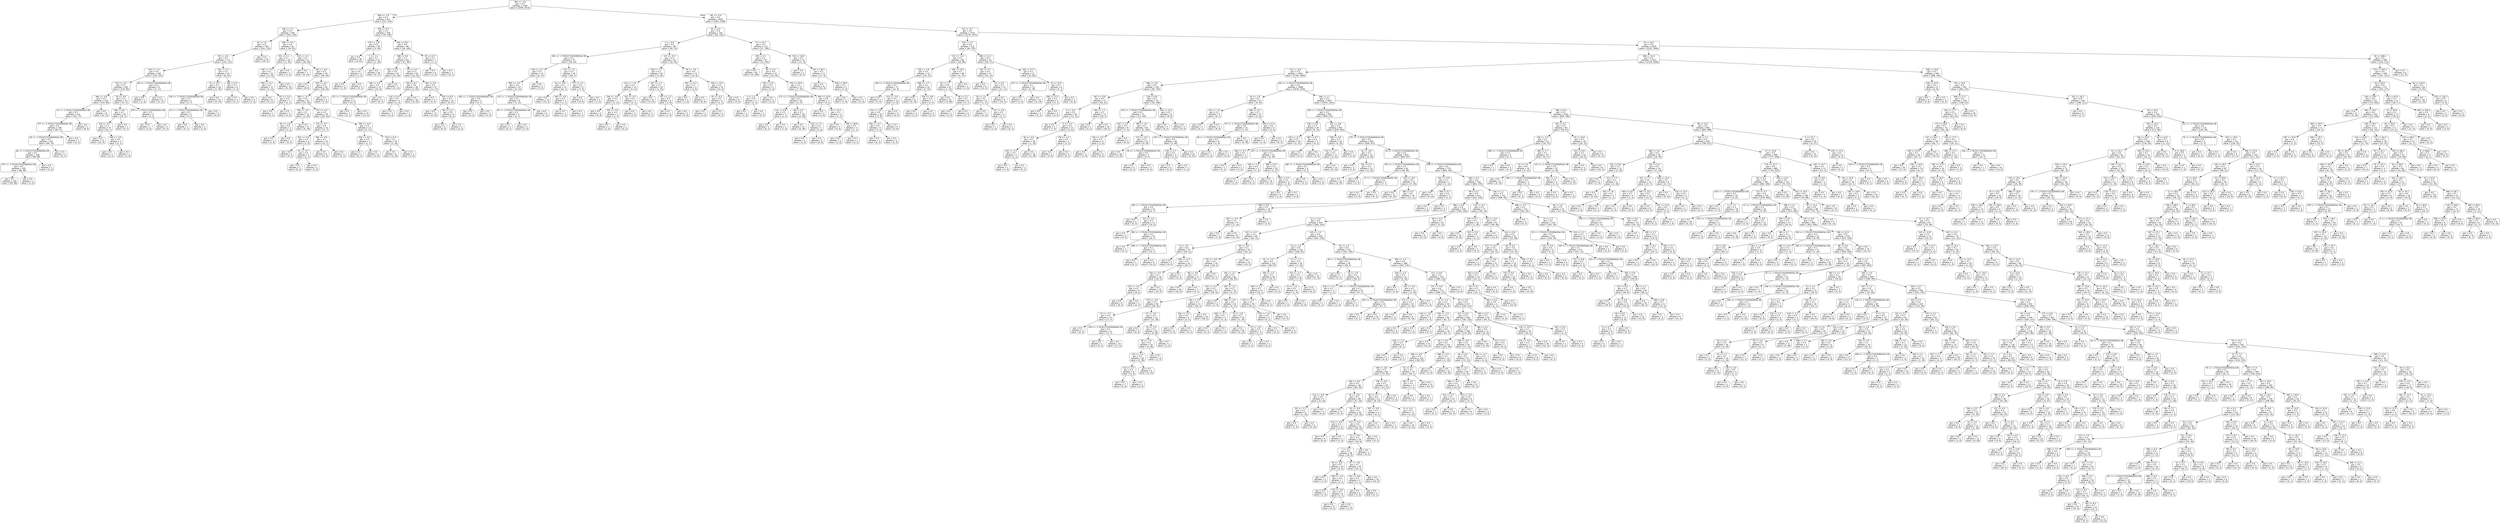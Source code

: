 digraph Tree {
node [shape=box, style="rounded", color="black", fontname=helvetica] ;
edge [fontname=helvetica] ;
0 [label="364 <= -4.6\ngini = 0.5\nsamples = 3346\nvalue = [2599, 2614]"] ;
1 [label="306 <= -1.9\ngini = 0.5\nsamples = 413\nvalue = [237, 416]"] ;
0 -> 1 [labeldistance=2.5, labelangle=45, headlabel="True"] ;
2 [label="244 <= -5.1\ngini = 0.5\nsamples = 264\nvalue = [202, 226]"] ;
1 -> 2 ;
3 [label="34 <= 7.0\ngini = 0.5\nsamples = 183\nvalue = [163, 133]"] ;
2 -> 3 ;
4 [label="90 <= -0.4\ngini = 0.5\nsamples = 173\nvalue = [143, 133]"] ;
3 -> 4 ;
5 [label="104 <= -1.2\ngini = 0.5\nsamples = 149\nvalue = [135, 101]"] ;
4 -> 5 ;
6 [label="315 <= -5.5\ngini = 0.5\nsamples = 140\nvalue = [134, 90]"] ;
5 -> 6 ;
7 [label="384 <= -5.8\ngini = 0.5\nsamples = 120\nvalue = [107, 85]"] ;
6 -> 7 ;
8 [label="42 <= -1.7014117331926443e+38\ngini = 0.5\nsamples = 112\nvalue = [107, 72]"] ;
7 -> 8 ;
9 [label="377 <= -1.7014117331926443e+38\ngini = 0.5\nsamples = 109\nvalue = [99, 72]"] ;
8 -> 9 ;
10 [label="56 <= -1.7014117331926443e+38\ngini = 0.5\nsamples = 107\nvalue = [99, 70]"] ;
9 -> 10 ;
11 [label="60 <= -1.7014117331926443e+38\ngini = 0.5\nsamples = 106\nvalue = [99, 68]"] ;
10 -> 11 ;
12 [label="375 <= -1.7014117331926443e+38\ngini = 0.5\nsamples = 105\nvalue = [96, 68]"] ;
11 -> 12 ;
13 [label="gini = 0.5\nsamples = 104\nvalue = [95, 68]"] ;
12 -> 13 ;
14 [label="gini = 0.0\nsamples = 1\nvalue = [1, 0]"] ;
12 -> 14 ;
15 [label="gini = 0.0\nsamples = 1\nvalue = [3, 0]"] ;
11 -> 15 ;
16 [label="gini = 0.0\nsamples = 1\nvalue = [0, 2]"] ;
10 -> 16 ;
17 [label="gini = 0.0\nsamples = 2\nvalue = [0, 2]"] ;
9 -> 17 ;
18 [label="gini = 0.0\nsamples = 3\nvalue = [8, 0]"] ;
8 -> 18 ;
19 [label="gini = 0.0\nsamples = 8\nvalue = [0, 13]"] ;
7 -> 19 ;
20 [label="35 <= -4.5\ngini = 0.3\nsamples = 20\nvalue = [27, 5]"] ;
6 -> 20 ;
21 [label="349 <= 0.6\ngini = 0.1\nsamples = 16\nvalue = [24, 2]"] ;
20 -> 21 ;
22 [label="224 <= -5.1\ngini = 0.1\nsamples = 15\nvalue = [24, 1]"] ;
21 -> 22 ;
23 [label="gini = 0.0\nsamples = 13\nvalue = [22, 0]"] ;
22 -> 23 ;
24 [label="345 <= -3.6\ngini = 0.4\nsamples = 2\nvalue = [2, 1]"] ;
22 -> 24 ;
25 [label="gini = 0.0\nsamples = 1\nvalue = [0, 1]"] ;
24 -> 25 ;
26 [label="gini = 0.0\nsamples = 1\nvalue = [2, 0]"] ;
24 -> 26 ;
27 [label="gini = 0.0\nsamples = 1\nvalue = [0, 1]"] ;
21 -> 27 ;
28 [label="279 <= -1.7014117331926443e+38\ngini = 0.5\nsamples = 4\nvalue = [3, 3]"] ;
20 -> 28 ;
29 [label="gini = 0.0\nsamples = 1\nvalue = [3, 0]"] ;
28 -> 29 ;
30 [label="gini = 0.0\nsamples = 3\nvalue = [0, 3]"] ;
28 -> 30 ;
31 [label="60 <= -1.7014117331926443e+38\ngini = 0.2\nsamples = 9\nvalue = [1, 11]"] ;
5 -> 31 ;
32 [label="gini = 0.0\nsamples = 1\nvalue = [1, 0]"] ;
31 -> 32 ;
33 [label="gini = 0.0\nsamples = 8\nvalue = [0, 11]"] ;
31 -> 33 ;
34 [label="291 <= 1.5\ngini = 0.3\nsamples = 24\nvalue = [8, 32]"] ;
4 -> 34 ;
35 [label="75 <= -0.4\ngini = 0.1\nsamples = 18\nvalue = [1, 30]"] ;
34 -> 35 ;
36 [label="126 <= -1.7014117331926443e+38\ngini = 0.2\nsamples = 5\nvalue = [1, 7]"] ;
35 -> 36 ;
37 [label="14 <= -1.7014117331926443e+38\ngini = 0.5\nsamples = 2\nvalue = [1, 1]"] ;
36 -> 37 ;
38 [label="gini = 0.0\nsamples = 1\nvalue = [0, 1]"] ;
37 -> 38 ;
39 [label="gini = 0.0\nsamples = 1\nvalue = [1, 0]"] ;
37 -> 39 ;
40 [label="gini = 0.0\nsamples = 3\nvalue = [0, 6]"] ;
36 -> 40 ;
41 [label="gini = 0.0\nsamples = 13\nvalue = [0, 23]"] ;
35 -> 41 ;
42 [label="358 <= 0.5\ngini = 0.3\nsamples = 6\nvalue = [7, 2]"] ;
34 -> 42 ;
43 [label="gini = 0.0\nsamples = 2\nvalue = [0, 2]"] ;
42 -> 43 ;
44 [label="gini = 0.0\nsamples = 4\nvalue = [7, 0]"] ;
42 -> 44 ;
45 [label="gini = 0.0\nsamples = 10\nvalue = [20, 0]"] ;
3 -> 45 ;
46 [label="266 <= -5.0\ngini = 0.4\nsamples = 81\nvalue = [39, 93]"] ;
2 -> 46 ;
47 [label="351 <= 2.1\ngini = 0.1\nsamples = 24\nvalue = [3, 35]"] ;
46 -> 47 ;
48 [label="236 <= -5.0\ngini = 0.1\nsamples = 23\nvalue = [2, 35]"] ;
47 -> 48 ;
49 [label="365 <= -5.1\ngini = 0.2\nsamples = 11\nvalue = [2, 12]"] ;
48 -> 49 ;
50 [label="gini = 0.0\nsamples = 8\nvalue = [0, 11]"] ;
49 -> 50 ;
51 [label="107 <= -5.0\ngini = 0.4\nsamples = 3\nvalue = [2, 1]"] ;
49 -> 51 ;
52 [label="gini = 0.0\nsamples = 1\nvalue = [0, 1]"] ;
51 -> 52 ;
53 [label="gini = 0.0\nsamples = 2\nvalue = [2, 0]"] ;
51 -> 53 ;
54 [label="gini = 0.0\nsamples = 12\nvalue = [0, 23]"] ;
48 -> 54 ;
55 [label="gini = 0.0\nsamples = 1\nvalue = [1, 0]"] ;
47 -> 55 ;
56 [label="143 <= -5.1\ngini = 0.5\nsamples = 57\nvalue = [36, 58]"] ;
46 -> 56 ;
57 [label="gini = 0.0\nsamples = 7\nvalue = [0, 14]"] ;
56 -> 57 ;
58 [label="102 <= -4.9\ngini = 0.5\nsamples = 50\nvalue = [36, 44]"] ;
56 -> 58 ;
59 [label="gini = 0.0\nsamples = 5\nvalue = [8, 0]"] ;
58 -> 59 ;
60 [label="343 <= -3.2\ngini = 0.5\nsamples = 45\nvalue = [28, 44]"] ;
58 -> 60 ;
61 [label="298 <= -4.7\ngini = 0.4\nsamples = 42\nvalue = [21, 44]"] ;
60 -> 61 ;
62 [label="359 <= -5.0\ngini = 0.1\nsamples = 13\nvalue = [1, 20]"] ;
61 -> 62 ;
63 [label="81 <= -1.6\ngini = 0.4\nsamples = 2\nvalue = [1, 2]"] ;
62 -> 63 ;
64 [label="gini = 0.0\nsamples = 1\nvalue = [1, 0]"] ;
63 -> 64 ;
65 [label="gini = 0.0\nsamples = 1\nvalue = [0, 2]"] ;
63 -> 65 ;
66 [label="gini = 0.0\nsamples = 11\nvalue = [0, 18]"] ;
62 -> 66 ;
67 [label="373 <= -4.5\ngini = 0.5\nsamples = 29\nvalue = [20, 24]"] ;
61 -> 67 ;
68 [label="274 <= -4.7\ngini = 0.4\nsamples = 16\nvalue = [17, 7]"] ;
67 -> 68 ;
69 [label="302 <= -5.0\ngini = 0.4\nsamples = 6\nvalue = [2, 6]"] ;
68 -> 69 ;
70 [label="gini = 0.0\nsamples = 3\nvalue = [0, 5]"] ;
69 -> 70 ;
71 [label="91 <= -4.7\ngini = 0.4\nsamples = 3\nvalue = [2, 1]"] ;
69 -> 71 ;
72 [label="gini = 0.0\nsamples = 1\nvalue = [0, 1]"] ;
71 -> 72 ;
73 [label="gini = 0.0\nsamples = 2\nvalue = [2, 0]"] ;
71 -> 73 ;
74 [label="382 <= -4.6\ngini = 0.1\nsamples = 10\nvalue = [15, 1]"] ;
68 -> 74 ;
75 [label="gini = 0.0\nsamples = 9\nvalue = [15, 0]"] ;
74 -> 75 ;
76 [label="gini = 0.0\nsamples = 1\nvalue = [0, 1]"] ;
74 -> 76 ;
77 [label="295 <= -4.4\ngini = 0.3\nsamples = 13\nvalue = [3, 17]"] ;
67 -> 77 ;
78 [label="250 <= -4.5\ngini = 0.4\nsamples = 3\nvalue = [2, 1]"] ;
77 -> 78 ;
79 [label="gini = 0.0\nsamples = 1\nvalue = [0, 1]"] ;
78 -> 79 ;
80 [label="gini = 0.0\nsamples = 2\nvalue = [2, 0]"] ;
78 -> 80 ;
81 [label="315 <= 9.3\ngini = 0.1\nsamples = 10\nvalue = [1, 16]"] ;
77 -> 81 ;
82 [label="gini = 0.0\nsamples = 9\nvalue = [0, 16]"] ;
81 -> 82 ;
83 [label="gini = 0.0\nsamples = 1\nvalue = [1, 0]"] ;
81 -> 83 ;
84 [label="gini = 0.0\nsamples = 3\nvalue = [7, 0]"] ;
60 -> 84 ;
85 [label="359 <= -0.5\ngini = 0.3\nsamples = 149\nvalue = [35, 190]"] ;
1 -> 85 ;
86 [label="179 <= -1.8\ngini = 0.0\nsamples = 59\nvalue = [1, 90]"] ;
85 -> 86 ;
87 [label="gini = 0.0\nsamples = 38\nvalue = [0, 61]"] ;
86 -> 87 ;
88 [label="5 <= -1.1\ngini = 0.1\nsamples = 21\nvalue = [1, 29]"] ;
86 -> 88 ;
89 [label="375 <= -1.6\ngini = 0.4\nsamples = 3\nvalue = [1, 2]"] ;
88 -> 89 ;
90 [label="gini = 0.0\nsamples = 1\nvalue = [1, 0]"] ;
89 -> 90 ;
91 [label="gini = 0.0\nsamples = 2\nvalue = [0, 2]"] ;
89 -> 91 ;
92 [label="gini = 0.0\nsamples = 18\nvalue = [0, 27]"] ;
88 -> 92 ;
93 [label="156 <= 16.5\ngini = 0.4\nsamples = 90\nvalue = [34, 100]"] ;
85 -> 93 ;
94 [label="368 <= 0.6\ngini = 0.3\nsamples = 83\nvalue = [27, 99]"] ;
93 -> 94 ;
95 [label="381 <= 0.5\ngini = 0.5\nsamples = 20\nvalue = [15, 18]"] ;
94 -> 95 ;
96 [label="395 <= 2.0\ngini = 0.3\nsamples = 13\nvalue = [15, 4]"] ;
95 -> 96 ;
97 [label="272 <= -1.7014117331926443e+38\ngini = 0.1\nsamples = 11\nvalue = [15, 1]"] ;
96 -> 97 ;
98 [label="gini = 0.0\nsamples = 1\nvalue = [0, 1]"] ;
97 -> 98 ;
99 [label="gini = 0.0\nsamples = 10\nvalue = [15, 0]"] ;
97 -> 99 ;
100 [label="gini = 0.0\nsamples = 2\nvalue = [0, 3]"] ;
96 -> 100 ;
101 [label="gini = 0.0\nsamples = 7\nvalue = [0, 14]"] ;
95 -> 101 ;
102 [label="175 <= 3.3\ngini = 0.2\nsamples = 63\nvalue = [12, 81]"] ;
94 -> 102 ;
103 [label="265 <= 0.7\ngini = 0.0\nsamples = 36\nvalue = [1, 54]"] ;
102 -> 103 ;
104 [label="124 <= 0.4\ngini = 0.3\nsamples = 4\nvalue = [1, 4]"] ;
103 -> 104 ;
105 [label="gini = 0.0\nsamples = 3\nvalue = [0, 4]"] ;
104 -> 105 ;
106 [label="gini = 0.0\nsamples = 1\nvalue = [1, 0]"] ;
104 -> 106 ;
107 [label="gini = 0.0\nsamples = 32\nvalue = [0, 50]"] ;
103 -> 107 ;
108 [label="353 <= 4.6\ngini = 0.4\nsamples = 27\nvalue = [11, 27]"] ;
102 -> 108 ;
109 [label="gini = 0.0\nsamples = 4\nvalue = [5, 0]"] ;
108 -> 109 ;
110 [label="203 <= 8.3\ngini = 0.3\nsamples = 23\nvalue = [6, 27]"] ;
108 -> 110 ;
111 [label="gini = 0.0\nsamples = 17\nvalue = [0, 25]"] ;
110 -> 111 ;
112 [label="86 <= 11.1\ngini = 0.4\nsamples = 6\nvalue = [6, 2]"] ;
110 -> 112 ;
113 [label="gini = 0.0\nsamples = 4\nvalue = [6, 0]"] ;
112 -> 113 ;
114 [label="gini = 0.0\nsamples = 2\nvalue = [0, 2]"] ;
112 -> 114 ;
115 [label="45 <= 21.7\ngini = 0.2\nsamples = 7\nvalue = [7, 1]"] ;
93 -> 115 ;
116 [label="gini = 0.0\nsamples = 6\nvalue = [7, 0]"] ;
115 -> 116 ;
117 [label="gini = 0.0\nsamples = 1\nvalue = [0, 1]"] ;
115 -> 117 ;
118 [label="181 <= -5.0\ngini = 0.5\nsamples = 2933\nvalue = [2362, 2198]"] ;
0 -> 118 [labeldistance=2.5, labelangle=-45, headlabel="False"] ;
119 [label="54 <= 0.4\ngini = 0.4\nsamples = 192\nvalue = [83, 223]"] ;
118 -> 119 ;
120 [label="3 <= -4.9\ngini = 0.5\nsamples = 80\nvalue = [56, 74]"] ;
119 -> 120 ;
121 [label="281 <= -1.7014117331926443e+38\ngini = 0.5\nsamples = 37\nvalue = [38, 20]"] ;
120 -> 121 ;
122 [label="158 <= -2.2\ngini = 0.5\nsamples = 13\nvalue = [9, 13]"] ;
121 -> 122 ;
123 [label="360 <= -3.5\ngini = 0.4\nsamples = 10\nvalue = [4, 13]"] ;
122 -> 123 ;
124 [label="282 <= -1.7014117331926443e+38\ngini = 0.4\nsamples = 2\nvalue = [3, 1]"] ;
123 -> 124 ;
125 [label="gini = 0.0\nsamples = 1\nvalue = [0, 1]"] ;
124 -> 125 ;
126 [label="gini = 0.0\nsamples = 1\nvalue = [3, 0]"] ;
124 -> 126 ;
127 [label="310 <= -1.7014117331926443e+38\ngini = 0.1\nsamples = 8\nvalue = [1, 12]"] ;
123 -> 127 ;
128 [label="59 <= -1.7014117331926443e+38\ngini = 0.5\nsamples = 2\nvalue = [1, 1]"] ;
127 -> 128 ;
129 [label="gini = 0.0\nsamples = 1\nvalue = [0, 1]"] ;
128 -> 129 ;
130 [label="gini = 0.0\nsamples = 1\nvalue = [1, 0]"] ;
128 -> 130 ;
131 [label="gini = 0.0\nsamples = 6\nvalue = [0, 11]"] ;
127 -> 131 ;
132 [label="gini = 0.0\nsamples = 3\nvalue = [5, 0]"] ;
122 -> 132 ;
133 [label="125 <= -1.0\ngini = 0.3\nsamples = 24\nvalue = [29, 7]"] ;
121 -> 133 ;
134 [label="42 <= -5.8\ngini = 0.1\nsamples = 15\nvalue = [22, 1]"] ;
133 -> 134 ;
135 [label="gini = 0.0\nsamples = 13\nvalue = [21, 0]"] ;
134 -> 135 ;
136 [label="287 <= -4.4\ngini = 0.5\nsamples = 2\nvalue = [1, 1]"] ;
134 -> 136 ;
137 [label="gini = 0.0\nsamples = 1\nvalue = [1, 0]"] ;
136 -> 137 ;
138 [label="gini = 0.0\nsamples = 1\nvalue = [0, 1]"] ;
136 -> 138 ;
139 [label="377 <= 1.4\ngini = 0.5\nsamples = 9\nvalue = [7, 6]"] ;
133 -> 139 ;
140 [label="gini = 0.0\nsamples = 5\nvalue = [0, 6]"] ;
139 -> 140 ;
141 [label="gini = 0.0\nsamples = 4\nvalue = [7, 0]"] ;
139 -> 141 ;
142 [label="127 <= -0.4\ngini = 0.4\nsamples = 43\nvalue = [18, 54]"] ;
120 -> 142 ;
143 [label="159 <= -1.7\ngini = 0.2\nsamples = 29\nvalue = [5, 45]"] ;
142 -> 143 ;
144 [label="311 <= -1.8\ngini = 0.4\nsamples = 10\nvalue = [4, 12]"] ;
143 -> 144 ;
145 [label="338 <= -3.6\ngini = 0.2\nsamples = 7\nvalue = [1, 11]"] ;
144 -> 145 ;
146 [label="gini = 0.0\nsamples = 5\nvalue = [0, 9]"] ;
145 -> 146 ;
147 [label="335 <= -3.0\ngini = 0.4\nsamples = 2\nvalue = [1, 2]"] ;
145 -> 147 ;
148 [label="gini = 0.0\nsamples = 1\nvalue = [1, 0]"] ;
147 -> 148 ;
149 [label="gini = 0.0\nsamples = 1\nvalue = [0, 2]"] ;
147 -> 149 ;
150 [label="332 <= -0.2\ngini = 0.4\nsamples = 3\nvalue = [3, 1]"] ;
144 -> 150 ;
151 [label="gini = 0.0\nsamples = 2\nvalue = [3, 0]"] ;
150 -> 151 ;
152 [label="gini = 0.0\nsamples = 1\nvalue = [0, 1]"] ;
150 -> 152 ;
153 [label="107 <= -1.1\ngini = 0.1\nsamples = 19\nvalue = [1, 33]"] ;
143 -> 153 ;
154 [label="gini = 0.0\nsamples = 13\nvalue = [0, 25]"] ;
153 -> 154 ;
155 [label="337 <= -1.2\ngini = 0.2\nsamples = 6\nvalue = [1, 8]"] ;
153 -> 155 ;
156 [label="gini = 0.0\nsamples = 1\nvalue = [1, 0]"] ;
155 -> 156 ;
157 [label="gini = 0.0\nsamples = 5\nvalue = [0, 8]"] ;
155 -> 157 ;
158 [label="78 <= -1.8\ngini = 0.5\nsamples = 14\nvalue = [13, 9]"] ;
142 -> 158 ;
159 [label="367 <= -0.1\ngini = 0.2\nsamples = 4\nvalue = [1, 6]"] ;
158 -> 159 ;
160 [label="gini = 0.0\nsamples = 1\nvalue = [1, 0]"] ;
159 -> 160 ;
161 [label="gini = 0.0\nsamples = 3\nvalue = [0, 6]"] ;
159 -> 161 ;
162 [label="205 <= -0.8\ngini = 0.3\nsamples = 10\nvalue = [12, 3]"] ;
158 -> 162 ;
163 [label="87 <= -0.3\ngini = 0.5\nsamples = 4\nvalue = [3, 3]"] ;
162 -> 163 ;
164 [label="gini = 0.0\nsamples = 2\nvalue = [3, 0]"] ;
163 -> 164 ;
165 [label="gini = 0.0\nsamples = 2\nvalue = [0, 3]"] ;
163 -> 165 ;
166 [label="gini = 0.0\nsamples = 6\nvalue = [9, 0]"] ;
162 -> 166 ;
167 [label="75 <= 15.1\ngini = 0.3\nsamples = 112\nvalue = [27, 149]"] ;
119 -> 167 ;
168 [label="250 <= 2.1\ngini = 0.1\nsamples = 97\nvalue = [10, 140]"] ;
167 -> 168 ;
169 [label="gini = 0.0\nsamples = 65\nvalue = [0, 106]"] ;
168 -> 169 ;
170 [label="44 <= 2.6\ngini = 0.4\nsamples = 32\nvalue = [10, 34]"] ;
168 -> 170 ;
171 [label="159 <= 2.8\ngini = 0.5\nsamples = 5\nvalue = [3, 2]"] ;
170 -> 171 ;
172 [label="5 <= 1.4\ngini = 0.4\nsamples = 3\nvalue = [1, 2]"] ;
171 -> 172 ;
173 [label="gini = 0.0\nsamples = 1\nvalue = [1, 0]"] ;
172 -> 173 ;
174 [label="gini = 0.0\nsamples = 2\nvalue = [0, 2]"] ;
172 -> 174 ;
175 [label="gini = 0.0\nsamples = 2\nvalue = [2, 0]"] ;
171 -> 175 ;
176 [label="255 <= 10.9\ngini = 0.3\nsamples = 27\nvalue = [7, 32]"] ;
170 -> 176 ;
177 [label="172 <= -1.7014117331926443e+38\ngini = 0.2\nsamples = 20\nvalue = [3, 27]"] ;
176 -> 177 ;
178 [label="121 <= 4.8\ngini = 0.5\nsamples = 2\nvalue = [1, 1]"] ;
177 -> 178 ;
179 [label="gini = 0.0\nsamples = 1\nvalue = [0, 1]"] ;
178 -> 179 ;
180 [label="gini = 0.0\nsamples = 1\nvalue = [1, 0]"] ;
178 -> 180 ;
181 [label="68 <= 5.4\ngini = 0.1\nsamples = 18\nvalue = [2, 26]"] ;
177 -> 181 ;
182 [label="gini = 0.0\nsamples = 11\nvalue = [0, 18]"] ;
181 -> 182 ;
183 [label="130 <= 7.5\ngini = 0.3\nsamples = 7\nvalue = [2, 8]"] ;
181 -> 183 ;
184 [label="gini = 0.0\nsamples = 2\nvalue = [2, 0]"] ;
183 -> 184 ;
185 [label="gini = 0.0\nsamples = 5\nvalue = [0, 8]"] ;
183 -> 185 ;
186 [label="364 <= 10.8\ngini = 0.5\nsamples = 7\nvalue = [4, 5]"] ;
176 -> 186 ;
187 [label="gini = 0.0\nsamples = 2\nvalue = [3, 0]"] ;
186 -> 187 ;
188 [label="54 <= 14.3\ngini = 0.3\nsamples = 5\nvalue = [1, 5]"] ;
186 -> 188 ;
189 [label="gini = 0.0\nsamples = 3\nvalue = [0, 4]"] ;
188 -> 189 ;
190 [label="334 <= 36.8\ngini = 0.5\nsamples = 2\nvalue = [1, 1]"] ;
188 -> 190 ;
191 [label="gini = 0.0\nsamples = 1\nvalue = [1, 0]"] ;
190 -> 191 ;
192 [label="gini = 0.0\nsamples = 1\nvalue = [0, 1]"] ;
190 -> 192 ;
193 [label="319 <= 16.0\ngini = 0.5\nsamples = 15\nvalue = [17, 9]"] ;
167 -> 193 ;
194 [label="gini = 0.0\nsamples = 2\nvalue = [0, 5]"] ;
193 -> 194 ;
195 [label="167 <= 36.1\ngini = 0.3\nsamples = 13\nvalue = [17, 4]"] ;
193 -> 195 ;
196 [label="gini = 0.0\nsamples = 8\nvalue = [16, 0]"] ;
195 -> 196 ;
197 [label="338 <= 39.8\ngini = 0.3\nsamples = 5\nvalue = [1, 4]"] ;
195 -> 197 ;
198 [label="gini = 0.0\nsamples = 1\nvalue = [1, 0]"] ;
197 -> 198 ;
199 [label="gini = 0.0\nsamples = 4\nvalue = [0, 4]"] ;
197 -> 199 ;
200 [label="63 <= -4.7\ngini = 0.5\nsamples = 2741\nvalue = [2279, 1975]"] ;
118 -> 200 ;
201 [label="310 <= 1.5\ngini = 0.4\nsamples = 122\nvalue = [44, 135]"] ;
200 -> 201 ;
202 [label="121 <= -1.6\ngini = 0.2\nsamples = 80\nvalue = [16, 98]"] ;
201 -> 202 ;
203 [label="138 <= -1.8\ngini = 0.5\nsamples = 32\nvalue = [14, 23]"] ;
202 -> 203 ;
204 [label="236 <= -1.7014117331926443e+38\ngini = 0.5\nsamples = 17\nvalue = [12, 8]"] ;
203 -> 204 ;
205 [label="gini = 0.0\nsamples = 3\nvalue = [5, 0]"] ;
204 -> 205 ;
206 [label="215 <= -2.6\ngini = 0.5\nsamples = 14\nvalue = [7, 8]"] ;
204 -> 206 ;
207 [label="214 <= -3.8\ngini = 0.4\nsamples = 10\nvalue = [3, 8]"] ;
206 -> 207 ;
208 [label="392 <= -4.7\ngini = 0.5\nsamples = 4\nvalue = [3, 2]"] ;
207 -> 208 ;
209 [label="gini = 0.0\nsamples = 1\nvalue = [0, 2]"] ;
208 -> 209 ;
210 [label="gini = 0.0\nsamples = 3\nvalue = [3, 0]"] ;
208 -> 210 ;
211 [label="gini = 0.0\nsamples = 6\nvalue = [0, 6]"] ;
207 -> 211 ;
212 [label="gini = 0.0\nsamples = 4\nvalue = [4, 0]"] ;
206 -> 212 ;
213 [label="388 <= -1.7\ngini = 0.2\nsamples = 15\nvalue = [2, 15]"] ;
203 -> 213 ;
214 [label="gini = 0.0\nsamples = 8\nvalue = [0, 10]"] ;
213 -> 214 ;
215 [label="250 <= -0.8\ngini = 0.4\nsamples = 7\nvalue = [2, 5]"] ;
213 -> 215 ;
216 [label="gini = 0.0\nsamples = 2\nvalue = [2, 0]"] ;
215 -> 216 ;
217 [label="gini = 0.0\nsamples = 5\nvalue = [0, 5]"] ;
215 -> 217 ;
218 [label="293 <= 15.0\ngini = 0.1\nsamples = 48\nvalue = [2, 75]"] ;
202 -> 218 ;
219 [label="30 <= 1.7\ngini = 0.0\nsamples = 47\nvalue = [1, 75]"] ;
218 -> 219 ;
220 [label="gini = 0.0\nsamples = 41\nvalue = [0, 68]"] ;
219 -> 220 ;
221 [label="86 <= 2.1\ngini = 0.2\nsamples = 6\nvalue = [1, 7]"] ;
219 -> 221 ;
222 [label="gini = 0.0\nsamples = 1\nvalue = [1, 0]"] ;
221 -> 222 ;
223 [label="gini = 0.0\nsamples = 5\nvalue = [0, 7]"] ;
221 -> 223 ;
224 [label="gini = 0.0\nsamples = 1\nvalue = [1, 0]"] ;
218 -> 224 ;
225 [label="368 <= 11.3\ngini = 0.5\nsamples = 42\nvalue = [28, 37]"] ;
201 -> 225 ;
226 [label="191 <= 1.5\ngini = 0.4\nsamples = 21\nvalue = [22, 11]"] ;
225 -> 226 ;
227 [label="gini = 0.0\nsamples = 6\nvalue = [11, 0]"] ;
226 -> 227 ;
228 [label="10 <= 4.4\ngini = 0.5\nsamples = 15\nvalue = [11, 11]"] ;
226 -> 228 ;
229 [label="24 <= 1.9\ngini = 0.2\nsamples = 9\nvalue = [1, 11]"] ;
228 -> 229 ;
230 [label="gini = 0.0\nsamples = 7\nvalue = [0, 10]"] ;
229 -> 230 ;
231 [label="127 <= 2.8\ngini = 0.5\nsamples = 2\nvalue = [1, 1]"] ;
229 -> 231 ;
232 [label="gini = 0.0\nsamples = 1\nvalue = [1, 0]"] ;
231 -> 232 ;
233 [label="gini = 0.0\nsamples = 1\nvalue = [0, 1]"] ;
231 -> 233 ;
234 [label="gini = 0.0\nsamples = 6\nvalue = [10, 0]"] ;
228 -> 234 ;
235 [label="226 <= 17.5\ngini = 0.3\nsamples = 21\nvalue = [6, 26]"] ;
225 -> 235 ;
236 [label="237 <= -1.7014117331926443e+38\ngini = 0.1\nsamples = 13\nvalue = [1, 19]"] ;
235 -> 236 ;
237 [label="gini = 0.0\nsamples = 1\nvalue = [1, 0]"] ;
236 -> 237 ;
238 [label="gini = 0.0\nsamples = 12\nvalue = [0, 19]"] ;
236 -> 238 ;
239 [label="22 <= 37.0\ngini = 0.5\nsamples = 8\nvalue = [5, 7]"] ;
235 -> 239 ;
240 [label="280 <= 17.2\ngini = 0.3\nsamples = 5\nvalue = [5, 1]"] ;
239 -> 240 ;
241 [label="gini = 0.0\nsamples = 1\nvalue = [0, 1]"] ;
240 -> 241 ;
242 [label="gini = 0.0\nsamples = 4\nvalue = [5, 0]"] ;
240 -> 242 ;
243 [label="gini = 0.0\nsamples = 3\nvalue = [0, 6]"] ;
239 -> 243 ;
244 [label="70 <= 33.2\ngini = 0.5\nsamples = 2619\nvalue = [2235, 1840]"] ;
200 -> 244 ;
245 [label="386 <= 15.4\ngini = 0.5\nsamples = 2413\nvalue = [2116, 1628]"] ;
244 -> 245 ;
246 [label="131 <= -4.6\ngini = 0.5\nsamples = 2064\nvalue = [1728, 1484]"] ;
245 -> 246 ;
247 [label="180 <= -0.6\ngini = 0.4\nsamples = 116\nvalue = [49, 130]"] ;
246 -> 247 ;
248 [label="367 <= -0.8\ngini = 0.5\nsamples = 37\nvalue = [29, 22]"] ;
247 -> 248 ;
249 [label="6 <= -4.3\ngini = 0.5\nsamples = 26\nvalue = [11, 21]"] ;
248 -> 249 ;
250 [label="gini = 0.0\nsamples = 5\nvalue = [7, 0]"] ;
249 -> 250 ;
251 [label="17 <= -1.4\ngini = 0.3\nsamples = 21\nvalue = [4, 21]"] ;
249 -> 251 ;
252 [label="60 <= -4.4\ngini = 0.1\nsamples = 18\nvalue = [1, 19]"] ;
251 -> 252 ;
253 [label="203 <= -1.5\ngini = 0.5\nsamples = 2\nvalue = [1, 1]"] ;
252 -> 253 ;
254 [label="gini = 0.0\nsamples = 1\nvalue = [1, 0]"] ;
253 -> 254 ;
255 [label="gini = 0.0\nsamples = 1\nvalue = [0, 1]"] ;
253 -> 255 ;
256 [label="gini = 0.0\nsamples = 16\nvalue = [0, 18]"] ;
252 -> 256 ;
257 [label="178 <= -1.2\ngini = 0.5\nsamples = 3\nvalue = [3, 2]"] ;
251 -> 257 ;
258 [label="gini = 0.0\nsamples = 1\nvalue = [3, 0]"] ;
257 -> 258 ;
259 [label="gini = 0.0\nsamples = 2\nvalue = [0, 2]"] ;
257 -> 259 ;
260 [label="164 <= -1.2\ngini = 0.1\nsamples = 11\nvalue = [18, 1]"] ;
248 -> 260 ;
261 [label="gini = 0.0\nsamples = 1\nvalue = [0, 1]"] ;
260 -> 261 ;
262 [label="gini = 0.0\nsamples = 10\nvalue = [18, 0]"] ;
260 -> 262 ;
263 [label="136 <= 9.6\ngini = 0.3\nsamples = 79\nvalue = [20, 108]"] ;
247 -> 263 ;
264 [label="276 <= -1.7014117331926443e+38\ngini = 0.2\nsamples = 71\nvalue = [12, 104]"] ;
263 -> 264 ;
265 [label="347 <= 1.6\ngini = 0.5\nsamples = 8\nvalue = [7, 4]"] ;
264 -> 265 ;
266 [label="242 <= -0.5\ngini = 0.3\nsamples = 5\nvalue = [1, 4]"] ;
265 -> 266 ;
267 [label="gini = 0.0\nsamples = 1\nvalue = [1, 0]"] ;
266 -> 267 ;
268 [label="gini = 0.0\nsamples = 4\nvalue = [0, 4]"] ;
266 -> 268 ;
269 [label="gini = 0.0\nsamples = 3\nvalue = [6, 0]"] ;
265 -> 269 ;
270 [label="389 <= -0.1\ngini = 0.1\nsamples = 63\nvalue = [5, 100]"] ;
264 -> 270 ;
271 [label="273 <= -0.2\ngini = 0.2\nsamples = 23\nvalue = [4, 34]"] ;
270 -> 271 ;
272 [label="gini = 0.0\nsamples = 16\nvalue = [0, 29]"] ;
271 -> 272 ;
273 [label="16 <= -1.7014117331926443e+38\ngini = 0.5\nsamples = 7\nvalue = [4, 5]"] ;
271 -> 273 ;
274 [label="gini = 0.0\nsamples = 4\nvalue = [0, 5]"] ;
273 -> 274 ;
275 [label="gini = 0.0\nsamples = 3\nvalue = [4, 0]"] ;
273 -> 275 ;
276 [label="215 <= -1.7014117331926443e+38\ngini = 0.0\nsamples = 40\nvalue = [1, 66]"] ;
270 -> 276 ;
277 [label="126 <= 1.7\ngini = 0.3\nsamples = 5\nvalue = [1, 5]"] ;
276 -> 277 ;
278 [label="gini = 0.0\nsamples = 4\nvalue = [0, 5]"] ;
277 -> 278 ;
279 [label="gini = 0.0\nsamples = 1\nvalue = [1, 0]"] ;
277 -> 279 ;
280 [label="gini = 0.0\nsamples = 35\nvalue = [0, 61]"] ;
276 -> 280 ;
281 [label="319 <= 13.2\ngini = 0.4\nsamples = 8\nvalue = [8, 4]"] ;
263 -> 281 ;
282 [label="gini = 0.0\nsamples = 5\nvalue = [8, 0]"] ;
281 -> 282 ;
283 [label="gini = 0.0\nsamples = 3\nvalue = [0, 4]"] ;
281 -> 283 ;
284 [label="245 <= -1.7014117331926443e+38\ngini = 0.5\nsamples = 1948\nvalue = [1679, 1354]"] ;
246 -> 284 ;
285 [label="26 <= -1.6\ngini = 0.2\nsamples = 41\nvalue = [9, 53]"] ;
284 -> 285 ;
286 [label="135 <= -2.4\ngini = 0.2\nsamples = 4\nvalue = [6, 1]"] ;
285 -> 286 ;
287 [label="gini = 0.0\nsamples = 1\nvalue = [0, 1]"] ;
286 -> 287 ;
288 [label="gini = 0.0\nsamples = 3\nvalue = [6, 0]"] ;
286 -> 288 ;
289 [label="189 <= 12.1\ngini = 0.1\nsamples = 37\nvalue = [3, 52]"] ;
285 -> 289 ;
290 [label="97 <= -1.7014117331926443e+38\ngini = 0.0\nsamples = 31\nvalue = [1, 47]"] ;
289 -> 290 ;
291 [label="48 <= -1.7014117331926443e+38\ngini = 0.2\nsamples = 8\nvalue = [1, 9]"] ;
290 -> 291 ;
292 [label="gini = 0.0\nsamples = 1\nvalue = [1, 0]"] ;
291 -> 292 ;
293 [label="gini = 0.0\nsamples = 7\nvalue = [0, 9]"] ;
291 -> 293 ;
294 [label="gini = 0.0\nsamples = 23\nvalue = [0, 38]"] ;
290 -> 294 ;
295 [label="394 <= 11.5\ngini = 0.4\nsamples = 6\nvalue = [2, 5]"] ;
289 -> 295 ;
296 [label="gini = 0.0\nsamples = 1\nvalue = [2, 0]"] ;
295 -> 296 ;
297 [label="gini = 0.0\nsamples = 5\nvalue = [0, 5]"] ;
295 -> 297 ;
298 [label="246 <= 1.1\ngini = 0.5\nsamples = 1907\nvalue = [1670, 1301]"] ;
284 -> 298 ;
299 [label="329 <= -1.7014117331926443e+38\ngini = 0.5\nsamples = 876\nvalue = [844, 515]"] ;
298 -> 299 ;
300 [label="150 <= 0.8\ngini = 0.3\nsamples = 29\nvalue = [9, 33]"] ;
299 -> 300 ;
301 [label="130 <= -2.3\ngini = 0.2\nsamples = 26\nvalue = [5, 31]"] ;
300 -> 301 ;
302 [label="346 <= -3.1\ngini = 0.4\nsamples = 3\nvalue = [3, 1]"] ;
301 -> 302 ;
303 [label="gini = 0.0\nsamples = 1\nvalue = [0, 1]"] ;
302 -> 303 ;
304 [label="gini = 0.0\nsamples = 2\nvalue = [3, 0]"] ;
302 -> 304 ;
305 [label="107 <= -1.7014117331926443e+38\ngini = 0.1\nsamples = 23\nvalue = [2, 30]"] ;
301 -> 305 ;
306 [label="199 <= -1.0\ngini = 0.4\nsamples = 3\nvalue = [1, 3]"] ;
305 -> 306 ;
307 [label="gini = 0.0\nsamples = 1\nvalue = [1, 0]"] ;
306 -> 307 ;
308 [label="gini = 0.0\nsamples = 2\nvalue = [0, 3]"] ;
306 -> 308 ;
309 [label="388 <= 0.0\ngini = 0.1\nsamples = 20\nvalue = [1, 27]"] ;
305 -> 309 ;
310 [label="gini = 0.0\nsamples = 14\nvalue = [0, 21]"] ;
309 -> 310 ;
311 [label="365 <= 0.2\ngini = 0.2\nsamples = 6\nvalue = [1, 6]"] ;
309 -> 311 ;
312 [label="gini = 0.0\nsamples = 1\nvalue = [1, 0]"] ;
311 -> 312 ;
313 [label="gini = 0.0\nsamples = 5\nvalue = [0, 6]"] ;
311 -> 313 ;
314 [label="367 <= 0.7\ngini = 0.4\nsamples = 3\nvalue = [4, 2]"] ;
300 -> 314 ;
315 [label="gini = 0.0\nsamples = 1\nvalue = [0, 2]"] ;
314 -> 315 ;
316 [label="gini = 0.0\nsamples = 2\nvalue = [4, 0]"] ;
314 -> 316 ;
317 [label="322 <= -4.6\ngini = 0.5\nsamples = 847\nvalue = [835, 482]"] ;
299 -> 317 ;
318 [label="290 <= 3.6\ngini = 0.3\nsamples = 18\nvalue = [5, 25]"] ;
317 -> 318 ;
319 [label="212 <= -3.7\ngini = 0.2\nsamples = 17\nvalue = [3, 25]"] ;
318 -> 319 ;
320 [label="180 <= -1.7014117331926443e+38\ngini = 0.5\nsamples = 4\nvalue = [3, 2]"] ;
319 -> 320 ;
321 [label="gini = 0.0\nsamples = 1\nvalue = [0, 2]"] ;
320 -> 321 ;
322 [label="gini = 0.0\nsamples = 3\nvalue = [3, 0]"] ;
320 -> 322 ;
323 [label="gini = 0.0\nsamples = 13\nvalue = [0, 23]"] ;
319 -> 323 ;
324 [label="gini = 0.0\nsamples = 1\nvalue = [2, 0]"] ;
318 -> 324 ;
325 [label="272 <= -1.7014117331926443e+38\ngini = 0.5\nsamples = 829\nvalue = [830, 457]"] ;
317 -> 325 ;
326 [label="10 <= -2.9\ngini = 0.3\nsamples = 15\nvalue = [4, 20]"] ;
325 -> 326 ;
327 [label="gini = 0.0\nsamples = 2\nvalue = [2, 0]"] ;
326 -> 327 ;
328 [label="161 <= 0.2\ngini = 0.2\nsamples = 13\nvalue = [2, 20]"] ;
326 -> 328 ;
329 [label="gini = 0.0\nsamples = 12\nvalue = [0, 20]"] ;
328 -> 329 ;
330 [label="gini = 0.0\nsamples = 1\nvalue = [2, 0]"] ;
328 -> 330 ;
331 [label="19 <= -1.7014117331926443e+38\ngini = 0.5\nsamples = 814\nvalue = [826, 437]"] ;
325 -> 331 ;
332 [label="255 <= -1.7014117331926443e+38\ngini = 0.5\nsamples = 44\nvalue = [24, 46]"] ;
331 -> 332 ;
333 [label="75 <= -1.7014117331926443e+38\ngini = 0.2\nsamples = 3\nvalue = [7, 1]"] ;
332 -> 333 ;
334 [label="gini = 0.0\nsamples = 2\nvalue = [7, 0]"] ;
333 -> 334 ;
335 [label="gini = 0.0\nsamples = 1\nvalue = [0, 1]"] ;
333 -> 335 ;
336 [label="233 <= -0.9\ngini = 0.4\nsamples = 41\nvalue = [17, 45]"] ;
332 -> 336 ;
337 [label="gini = 0.0\nsamples = 17\nvalue = [0, 24]"] ;
336 -> 337 ;
338 [label="385 <= 0.3\ngini = 0.5\nsamples = 24\nvalue = [17, 21]"] ;
336 -> 338 ;
339 [label="199 <= -1.7014117331926443e+38\ngini = 0.4\nsamples = 14\nvalue = [14, 7]"] ;
338 -> 339 ;
340 [label="gini = 0.0\nsamples = 2\nvalue = [0, 3]"] ;
339 -> 340 ;
341 [label="313 <= -2.2\ngini = 0.3\nsamples = 12\nvalue = [14, 4]"] ;
339 -> 341 ;
342 [label="gini = 0.0\nsamples = 2\nvalue = [0, 2]"] ;
341 -> 342 ;
343 [label="381 <= -1.7014117331926443e+38\ngini = 0.2\nsamples = 10\nvalue = [14, 2]"] ;
341 -> 343 ;
344 [label="gini = 0.0\nsamples = 1\nvalue = [0, 1]"] ;
343 -> 344 ;
345 [label="269 <= -1.7014117331926443e+38\ngini = 0.1\nsamples = 9\nvalue = [14, 1]"] ;
343 -> 345 ;
346 [label="gini = 0.0\nsamples = 1\nvalue = [0, 1]"] ;
345 -> 346 ;
347 [label="gini = 0.0\nsamples = 8\nvalue = [14, 0]"] ;
345 -> 347 ;
348 [label="340 <= 0.9\ngini = 0.3\nsamples = 10\nvalue = [3, 14]"] ;
338 -> 348 ;
349 [label="267 <= -0.2\ngini = 0.1\nsamples = 9\nvalue = [1, 14]"] ;
348 -> 349 ;
350 [label="gini = 0.0\nsamples = 1\nvalue = [1, 0]"] ;
349 -> 350 ;
351 [label="gini = 0.0\nsamples = 8\nvalue = [0, 14]"] ;
349 -> 351 ;
352 [label="gini = 0.0\nsamples = 1\nvalue = [2, 0]"] ;
348 -> 352 ;
353 [label="169 <= -1.7014117331926443e+38\ngini = 0.4\nsamples = 770\nvalue = [802, 391]"] ;
331 -> 353 ;
354 [label="241 <= -0.8\ngini = 0.1\nsamples = 7\nvalue = [1, 12]"] ;
353 -> 354 ;
355 [label="gini = 0.0\nsamples = 4\nvalue = [0, 10]"] ;
354 -> 355 ;
356 [label="264 <= 0.1\ngini = 0.4\nsamples = 3\nvalue = [1, 2]"] ;
354 -> 356 ;
357 [label="gini = 0.0\nsamples = 1\nvalue = [1, 0]"] ;
356 -> 357 ;
358 [label="gini = 0.0\nsamples = 2\nvalue = [0, 2]"] ;
356 -> 358 ;
359 [label="146 <= 0.5\ngini = 0.4\nsamples = 763\nvalue = [801, 379]"] ;
353 -> 359 ;
360 [label="99 <= 0.2\ngini = 0.5\nsamples = 611\nvalue = [613, 330]"] ;
359 -> 360 ;
361 [label="384 <= 0.9\ngini = 0.4\nsamples = 534\nvalue = [563, 256]"] ;
360 -> 361 ;
362 [label="12 <= -3.4\ngini = 0.4\nsamples = 524\nvalue = [560, 243]"] ;
361 -> 362 ;
363 [label="222 <= -4.2\ngini = 0.2\nsamples = 68\nvalue = [93, 13]"] ;
362 -> 363 ;
364 [label="8 <= -4.5\ngini = 0.4\nsamples = 25\nvalue = [30, 11]"] ;
363 -> 364 ;
365 [label="gini = 0.0\nsamples = 3\nvalue = [0, 4]"] ;
364 -> 365 ;
366 [label="290 <= -4.3\ngini = 0.3\nsamples = 22\nvalue = [30, 7]"] ;
364 -> 366 ;
367 [label="254 <= -4.5\ngini = 0.2\nsamples = 18\nvalue = [30, 3]"] ;
366 -> 367 ;
368 [label="215 <= -4.5\ngini = 0.4\nsamples = 8\nvalue = [8, 3]"] ;
367 -> 368 ;
369 [label="gini = 0.0\nsamples = 6\nvalue = [8, 0]"] ;
368 -> 369 ;
370 [label="gini = 0.0\nsamples = 2\nvalue = [0, 3]"] ;
368 -> 370 ;
371 [label="gini = 0.0\nsamples = 10\nvalue = [22, 0]"] ;
367 -> 371 ;
372 [label="gini = 0.0\nsamples = 4\nvalue = [0, 4]"] ;
366 -> 372 ;
373 [label="66 <= -4.0\ngini = 0.1\nsamples = 43\nvalue = [63, 2]"] ;
363 -> 373 ;
374 [label="135 <= -3.8\ngini = 0.2\nsamples = 18\nvalue = [20, 2]"] ;
373 -> 374 ;
375 [label="86 <= -4.0\ngini = 0.1\nsamples = 17\nvalue = [20, 1]"] ;
374 -> 375 ;
376 [label="gini = 0.0\nsamples = 16\nvalue = [20, 0]"] ;
375 -> 376 ;
377 [label="gini = 0.0\nsamples = 1\nvalue = [0, 1]"] ;
375 -> 377 ;
378 [label="gini = 0.0\nsamples = 1\nvalue = [0, 1]"] ;
374 -> 378 ;
379 [label="gini = 0.0\nsamples = 25\nvalue = [43, 0]"] ;
373 -> 379 ;
380 [label="149 <= -1.5\ngini = 0.4\nsamples = 456\nvalue = [467, 230]"] ;
362 -> 380 ;
381 [label="14 <= -1.6\ngini = 0.5\nsamples = 134\nvalue = [106, 91]"] ;
380 -> 381 ;
382 [label="91 <= -1.9\ngini = 0.5\nsamples = 110\nvalue = [99, 67]"] ;
381 -> 382 ;
383 [label="291 <= -2.1\ngini = 0.5\nsamples = 82\nvalue = [64, 62]"] ;
382 -> 383 ;
384 [label="322 <= -2.4\ngini = 0.5\nsamples = 57\nvalue = [59, 35]"] ;
383 -> 384 ;
385 [label="176 <= -2.9\ngini = 0.5\nsamples = 36\nvalue = [29, 33]"] ;
384 -> 385 ;
386 [label="53 <= -3.4\ngini = 0.4\nsamples = 13\nvalue = [17, 5]"] ;
385 -> 386 ;
387 [label="gini = 0.0\nsamples = 2\nvalue = [0, 3]"] ;
386 -> 387 ;
388 [label="219 <= -1.7014117331926443e+38\ngini = 0.2\nsamples = 11\nvalue = [17, 2]"] ;
386 -> 388 ;
389 [label="gini = 0.0\nsamples = 1\nvalue = [0, 2]"] ;
388 -> 389 ;
390 [label="gini = 0.0\nsamples = 10\nvalue = [17, 0]"] ;
388 -> 390 ;
391 [label="67 <= -3.0\ngini = 0.4\nsamples = 23\nvalue = [12, 28]"] ;
385 -> 391 ;
392 [label="gini = 0.0\nsamples = 3\nvalue = [6, 0]"] ;
391 -> 392 ;
393 [label="19 <= -1.9\ngini = 0.3\nsamples = 20\nvalue = [6, 28]"] ;
391 -> 393 ;
394 [label="85 <= -1.9\ngini = 0.2\nsamples = 19\nvalue = [4, 28]"] ;
393 -> 394 ;
395 [label="143 <= -2.6\ngini = 0.2\nsamples = 18\nvalue = [3, 28]"] ;
394 -> 395 ;
396 [label="110 <= -2.7\ngini = 0.4\nsamples = 9\nvalue = [3, 9]"] ;
395 -> 396 ;
397 [label="gini = 0.0\nsamples = 7\nvalue = [0, 9]"] ;
396 -> 397 ;
398 [label="gini = 0.0\nsamples = 2\nvalue = [3, 0]"] ;
396 -> 398 ;
399 [label="gini = 0.0\nsamples = 9\nvalue = [0, 19]"] ;
395 -> 399 ;
400 [label="gini = 0.0\nsamples = 1\nvalue = [1, 0]"] ;
394 -> 400 ;
401 [label="gini = 0.0\nsamples = 1\nvalue = [2, 0]"] ;
393 -> 401 ;
402 [label="330 <= -2.5\ngini = 0.1\nsamples = 21\nvalue = [30, 2]"] ;
384 -> 402 ;
403 [label="163 <= -2.2\ngini = 0.5\nsamples = 2\nvalue = [2, 2]"] ;
402 -> 403 ;
404 [label="gini = 0.0\nsamples = 1\nvalue = [2, 0]"] ;
403 -> 404 ;
405 [label="gini = 0.0\nsamples = 1\nvalue = [0, 2]"] ;
403 -> 405 ;
406 [label="gini = 0.0\nsamples = 19\nvalue = [28, 0]"] ;
402 -> 406 ;
407 [label="287 <= -2.2\ngini = 0.3\nsamples = 25\nvalue = [5, 27]"] ;
383 -> 407 ;
408 [label="gini = 0.0\nsamples = 1\nvalue = [1, 0]"] ;
407 -> 408 ;
409 [label="368 <= -2.0\ngini = 0.2\nsamples = 24\nvalue = [4, 27]"] ;
407 -> 409 ;
410 [label="268 <= -2.1\ngini = 0.5\nsamples = 5\nvalue = [3, 3]"] ;
409 -> 410 ;
411 [label="gini = 0.0\nsamples = 2\nvalue = [0, 3]"] ;
410 -> 411 ;
412 [label="gini = 0.0\nsamples = 3\nvalue = [3, 0]"] ;
410 -> 412 ;
413 [label="75 <= -1.8\ngini = 0.1\nsamples = 19\nvalue = [1, 24]"] ;
409 -> 413 ;
414 [label="gini = 0.0\nsamples = 16\nvalue = [0, 22]"] ;
413 -> 414 ;
415 [label="35 <= -1.8\ngini = 0.4\nsamples = 3\nvalue = [1, 2]"] ;
413 -> 415 ;
416 [label="gini = 0.0\nsamples = 1\nvalue = [1, 0]"] ;
415 -> 416 ;
417 [label="gini = 0.0\nsamples = 2\nvalue = [0, 2]"] ;
415 -> 417 ;
418 [label="365 <= -1.5\ngini = 0.2\nsamples = 28\nvalue = [35, 5]"] ;
382 -> 418 ;
419 [label="196 <= -1.3\ngini = 0.1\nsamples = 27\nvalue = [35, 3]"] ;
418 -> 419 ;
420 [label="253 <= -1.8\ngini = 0.1\nsamples = 26\nvalue = [35, 2]"] ;
419 -> 420 ;
421 [label="324 <= -1.8\ngini = 0.4\nsamples = 5\nvalue = [4, 2]"] ;
420 -> 421 ;
422 [label="gini = 0.0\nsamples = 3\nvalue = [4, 0]"] ;
421 -> 422 ;
423 [label="gini = 0.0\nsamples = 2\nvalue = [0, 2]"] ;
421 -> 423 ;
424 [label="gini = 0.0\nsamples = 21\nvalue = [31, 0]"] ;
420 -> 424 ;
425 [label="gini = 0.0\nsamples = 1\nvalue = [0, 1]"] ;
419 -> 425 ;
426 [label="gini = 0.0\nsamples = 1\nvalue = [0, 2]"] ;
418 -> 426 ;
427 [label="57 <= -1.3\ngini = 0.3\nsamples = 24\nvalue = [7, 24]"] ;
381 -> 427 ;
428 [label="323 <= -1.7\ngini = 0.5\nsamples = 12\nvalue = [7, 9]"] ;
427 -> 428 ;
429 [label="23 <= -2.4\ngini = 0.2\nsamples = 6\nvalue = [1, 9]"] ;
428 -> 429 ;
430 [label="gini = 0.0\nsamples = 1\nvalue = [1, 0]"] ;
429 -> 430 ;
431 [label="gini = 0.0\nsamples = 5\nvalue = [0, 9]"] ;
429 -> 431 ;
432 [label="gini = 0.0\nsamples = 6\nvalue = [6, 0]"] ;
428 -> 432 ;
433 [label="gini = 0.0\nsamples = 12\nvalue = [0, 15]"] ;
427 -> 433 ;
434 [label="50 <= -1.4\ngini = 0.4\nsamples = 322\nvalue = [361, 139]"] ;
380 -> 434 ;
435 [label="36 <= -1.7014117331926443e+38\ngini = 0.1\nsamples = 36\nvalue = [58, 4]"] ;
434 -> 435 ;
436 [label="gini = 0.0\nsamples = 1\nvalue = [0, 1]"] ;
435 -> 436 ;
437 [label="18 <= -1.8\ngini = 0.1\nsamples = 35\nvalue = [58, 3]"] ;
435 -> 437 ;
438 [label="128 <= -1.3\ngini = 0.5\nsamples = 2\nvalue = [1, 1]"] ;
437 -> 438 ;
439 [label="gini = 0.0\nsamples = 1\nvalue = [0, 1]"] ;
438 -> 439 ;
440 [label="gini = 0.0\nsamples = 1\nvalue = [1, 0]"] ;
438 -> 440 ;
441 [label="391 <= -1.7014117331926443e+38\ngini = 0.1\nsamples = 33\nvalue = [57, 2]"] ;
437 -> 441 ;
442 [label="gini = 0.0\nsamples = 1\nvalue = [0, 1]"] ;
441 -> 442 ;
443 [label="334 <= -1.7014117331926443e+38\ngini = 0.0\nsamples = 32\nvalue = [57, 1]"] ;
441 -> 443 ;
444 [label="gini = 0.0\nsamples = 1\nvalue = [0, 1]"] ;
443 -> 444 ;
445 [label="gini = 0.0\nsamples = 31\nvalue = [57, 0]"] ;
443 -> 445 ;
446 [label="394 <= -1.4\ngini = 0.4\nsamples = 286\nvalue = [303, 135]"] ;
434 -> 446 ;
447 [label="328 <= -2.2\ngini = 0.4\nsamples = 12\nvalue = [5, 16]"] ;
446 -> 447 ;
448 [label="gini = 0.0\nsamples = 1\nvalue = [3, 0]"] ;
447 -> 448 ;
449 [label="142 <= -0.4\ngini = 0.2\nsamples = 11\nvalue = [2, 16]"] ;
447 -> 449 ;
450 [label="172 <= -1.6\ngini = 0.1\nsamples = 10\nvalue = [1, 16]"] ;
449 -> 450 ;
451 [label="gini = 0.0\nsamples = 1\nvalue = [1, 0]"] ;
450 -> 451 ;
452 [label="gini = 0.0\nsamples = 9\nvalue = [0, 16]"] ;
450 -> 452 ;
453 [label="gini = 0.0\nsamples = 1\nvalue = [1, 0]"] ;
449 -> 453 ;
454 [label="211 <= 0.6\ngini = 0.4\nsamples = 274\nvalue = [298, 119]"] ;
446 -> 454 ;
455 [label="371 <= -0.9\ngini = 0.4\nsamples = 271\nvalue = [298, 113]"] ;
454 -> 455 ;
456 [label="15 <= -1.3\ngini = 0.2\nsamples = 44\nvalue = [62, 6]"] ;
455 -> 456 ;
457 [label="144 <= -1.0\ngini = 0.3\nsamples = 4\nvalue = [1, 4]"] ;
456 -> 457 ;
458 [label="gini = 0.0\nsamples = 3\nvalue = [0, 4]"] ;
457 -> 458 ;
459 [label="gini = 0.0\nsamples = 1\nvalue = [1, 0]"] ;
457 -> 459 ;
460 [label="156 <= -1.6\ngini = 0.1\nsamples = 40\nvalue = [61, 2]"] ;
456 -> 460 ;
461 [label="gini = 0.0\nsamples = 1\nvalue = [0, 1]"] ;
460 -> 461 ;
462 [label="70 <= -1.1\ngini = 0.0\nsamples = 39\nvalue = [61, 1]"] ;
460 -> 462 ;
463 [label="240 <= -1.0\ngini = 0.2\nsamples = 6\nvalue = [9, 1]"] ;
462 -> 463 ;
464 [label="gini = 0.0\nsamples = 5\nvalue = [9, 0]"] ;
463 -> 464 ;
465 [label="gini = 0.0\nsamples = 1\nvalue = [0, 1]"] ;
463 -> 465 ;
466 [label="gini = 0.0\nsamples = 33\nvalue = [52, 0]"] ;
462 -> 466 ;
467 [label="87 <= -0.0\ngini = 0.4\nsamples = 227\nvalue = [236, 107]"] ;
455 -> 467 ;
468 [label="231 <= 0.0\ngini = 0.5\nsamples = 185\nvalue = [182, 102]"] ;
467 -> 468 ;
469 [label="74 <= -0.4\ngini = 0.4\nsamples = 168\nvalue = [174, 83]"] ;
468 -> 469 ;
470 [label="54 <= -0.5\ngini = 0.5\nsamples = 114\nvalue = [101, 69]"] ;
469 -> 470 ;
471 [label="288 <= -0.5\ngini = 0.4\nsamples = 102\nvalue = [99, 50]"] ;
470 -> 471 ;
472 [label="349 <= -0.6\ngini = 0.5\nsamples = 84\nvalue = [75, 49]"] ;
471 -> 472 ;
473 [label="184 <= -0.9\ngini = 0.4\nsamples = 58\nvalue = [62, 26]"] ;
472 -> 473 ;
474 [label="124 <= -0.9\ngini = 0.4\nsamples = 9\nvalue = [5, 10]"] ;
473 -> 474 ;
475 [label="251 <= -1.3\ngini = 0.2\nsamples = 6\nvalue = [1, 10]"] ;
474 -> 475 ;
476 [label="gini = 0.0\nsamples = 1\nvalue = [1, 0]"] ;
475 -> 476 ;
477 [label="gini = 0.0\nsamples = 5\nvalue = [0, 10]"] ;
475 -> 477 ;
478 [label="gini = 0.0\nsamples = 3\nvalue = [4, 0]"] ;
474 -> 478 ;
479 [label="41 <= -0.9\ngini = 0.3\nsamples = 49\nvalue = [57, 16]"] ;
473 -> 479 ;
480 [label="gini = 0.0\nsamples = 13\nvalue = [22, 0]"] ;
479 -> 480 ;
481 [label="35 <= -0.9\ngini = 0.4\nsamples = 36\nvalue = [35, 16]"] ;
479 -> 481 ;
482 [label="312 <= -0.8\ngini = 0.2\nsamples = 5\nvalue = [1, 6]"] ;
481 -> 482 ;
483 [label="gini = 0.0\nsamples = 4\nvalue = [0, 6]"] ;
482 -> 483 ;
484 [label="gini = 0.0\nsamples = 1\nvalue = [1, 0]"] ;
482 -> 484 ;
485 [label="213 <= -0.5\ngini = 0.4\nsamples = 31\nvalue = [34, 10]"] ;
481 -> 485 ;
486 [label="53 <= -0.5\ngini = 0.3\nsamples = 29\nvalue = [34, 8]"] ;
485 -> 486 ;
487 [label="7 <= -0.7\ngini = 0.3\nsamples = 28\nvalue = [34, 6]"] ;
486 -> 487 ;
488 [label="46 <= -0.9\ngini = 0.5\nsamples = 10\nvalue = [9, 5]"] ;
487 -> 488 ;
489 [label="gini = 0.0\nsamples = 3\nvalue = [7, 0]"] ;
488 -> 489 ;
490 [label="340 <= -1.0\ngini = 0.4\nsamples = 7\nvalue = [2, 5]"] ;
488 -> 490 ;
491 [label="gini = 0.0\nsamples = 1\nvalue = [1, 0]"] ;
490 -> 491 ;
492 [label="315 <= -0.6\ngini = 0.3\nsamples = 6\nvalue = [1, 5]"] ;
490 -> 492 ;
493 [label="gini = 0.0\nsamples = 5\nvalue = [0, 5]"] ;
492 -> 493 ;
494 [label="gini = 0.0\nsamples = 1\nvalue = [1, 0]"] ;
492 -> 494 ;
495 [label="97 <= -0.9\ngini = 0.1\nsamples = 18\nvalue = [25, 1]"] ;
487 -> 495 ;
496 [label="167 <= -0.8\ngini = 0.5\nsamples = 2\nvalue = [1, 1]"] ;
495 -> 496 ;
497 [label="gini = 0.0\nsamples = 1\nvalue = [1, 0]"] ;
496 -> 497 ;
498 [label="gini = 0.0\nsamples = 1\nvalue = [0, 1]"] ;
496 -> 498 ;
499 [label="gini = 0.0\nsamples = 16\nvalue = [24, 0]"] ;
495 -> 499 ;
500 [label="gini = 0.0\nsamples = 1\nvalue = [0, 2]"] ;
486 -> 500 ;
501 [label="gini = 0.0\nsamples = 2\nvalue = [0, 2]"] ;
485 -> 501 ;
502 [label="378 <= -0.4\ngini = 0.5\nsamples = 26\nvalue = [13, 23]"] ;
472 -> 502 ;
503 [label="38 <= -0.7\ngini = 0.4\nsamples = 21\nvalue = [8, 23]"] ;
502 -> 503 ;
504 [label="307 <= -0.5\ngini = 0.3\nsamples = 4\nvalue = [4, 1]"] ;
503 -> 504 ;
505 [label="gini = 0.0\nsamples = 3\nvalue = [4, 0]"] ;
504 -> 505 ;
506 [label="gini = 0.0\nsamples = 1\nvalue = [0, 1]"] ;
504 -> 506 ;
507 [label="4 <= -0.4\ngini = 0.3\nsamples = 17\nvalue = [4, 22]"] ;
503 -> 507 ;
508 [label="gini = 0.0\nsamples = 14\nvalue = [0, 22]"] ;
507 -> 508 ;
509 [label="gini = 0.0\nsamples = 3\nvalue = [4, 0]"] ;
507 -> 509 ;
510 [label="gini = 0.0\nsamples = 5\nvalue = [5, 0]"] ;
502 -> 510 ;
511 [label="62 <= -0.7\ngini = 0.1\nsamples = 18\nvalue = [24, 1]"] ;
471 -> 511 ;
512 [label="68 <= -0.7\ngini = 0.4\nsamples = 3\nvalue = [2, 1]"] ;
511 -> 512 ;
513 [label="gini = 0.0\nsamples = 2\nvalue = [2, 0]"] ;
512 -> 513 ;
514 [label="gini = 0.0\nsamples = 1\nvalue = [0, 1]"] ;
512 -> 514 ;
515 [label="gini = 0.0\nsamples = 15\nvalue = [22, 0]"] ;
511 -> 515 ;
516 [label="389 <= -0.5\ngini = 0.2\nsamples = 12\nvalue = [2, 19]"] ;
470 -> 516 ;
517 [label="gini = 0.0\nsamples = 1\nvalue = [2, 0]"] ;
516 -> 517 ;
518 [label="gini = 0.0\nsamples = 11\nvalue = [0, 19]"] ;
516 -> 518 ;
519 [label="248 <= -0.0\ngini = 0.3\nsamples = 54\nvalue = [73, 14]"] ;
469 -> 519 ;
520 [label="26 <= 0.4\ngini = 0.2\nsamples = 51\nvalue = [72, 10]"] ;
519 -> 520 ;
521 [label="386 <= -0.3\ngini = 0.2\nsamples = 49\nvalue = [72, 8]"] ;
520 -> 521 ;
522 [label="366 <= -0.4\ngini = 0.4\nsamples = 22\nvalue = [25, 8]"] ;
521 -> 522 ;
523 [label="233 <= -0.7\ngini = 0.1\nsamples = 14\nvalue = [22, 1]"] ;
522 -> 523 ;
524 [label="gini = 0.0\nsamples = 1\nvalue = [0, 1]"] ;
523 -> 524 ;
525 [label="gini = 0.0\nsamples = 13\nvalue = [22, 0]"] ;
523 -> 525 ;
526 [label="215 <= -0.2\ngini = 0.4\nsamples = 8\nvalue = [3, 7]"] ;
522 -> 526 ;
527 [label="gini = 0.0\nsamples = 6\nvalue = [0, 7]"] ;
526 -> 527 ;
528 [label="gini = 0.0\nsamples = 2\nvalue = [3, 0]"] ;
526 -> 528 ;
529 [label="gini = 0.0\nsamples = 27\nvalue = [47, 0]"] ;
521 -> 529 ;
530 [label="gini = 0.0\nsamples = 2\nvalue = [0, 2]"] ;
520 -> 530 ;
531 [label="292 <= -0.1\ngini = 0.3\nsamples = 3\nvalue = [1, 4]"] ;
519 -> 531 ;
532 [label="gini = 0.0\nsamples = 2\nvalue = [0, 4]"] ;
531 -> 532 ;
533 [label="gini = 0.0\nsamples = 1\nvalue = [1, 0]"] ;
531 -> 533 ;
534 [label="369 <= 0.1\ngini = 0.4\nsamples = 17\nvalue = [8, 19]"] ;
468 -> 534 ;
535 [label="gini = 0.0\nsamples = 10\nvalue = [0, 16]"] ;
534 -> 535 ;
536 [label="312 <= 0.1\ngini = 0.4\nsamples = 7\nvalue = [8, 3]"] ;
534 -> 536 ;
537 [label="gini = 0.0\nsamples = 1\nvalue = [0, 3]"] ;
536 -> 537 ;
538 [label="gini = 0.0\nsamples = 6\nvalue = [8, 0]"] ;
536 -> 538 ;
539 [label="284 <= 0.3\ngini = 0.2\nsamples = 42\nvalue = [54, 5]"] ;
467 -> 539 ;
540 [label="150 <= -0.0\ngini = 0.1\nsamples = 35\nvalue = [50, 2]"] ;
539 -> 540 ;
541 [label="232 <= -0.0\ngini = 0.3\nsamples = 7\nvalue = [9, 2]"] ;
540 -> 541 ;
542 [label="gini = 0.0\nsamples = 6\nvalue = [9, 0]"] ;
541 -> 542 ;
543 [label="gini = 0.0\nsamples = 1\nvalue = [0, 2]"] ;
541 -> 543 ;
544 [label="gini = 0.0\nsamples = 28\nvalue = [41, 0]"] ;
540 -> 544 ;
545 [label="391 <= 0.2\ngini = 0.5\nsamples = 7\nvalue = [4, 3]"] ;
539 -> 545 ;
546 [label="gini = 0.0\nsamples = 3\nvalue = [0, 3]"] ;
545 -> 546 ;
547 [label="gini = 0.0\nsamples = 4\nvalue = [4, 0]"] ;
545 -> 547 ;
548 [label="gini = 0.0\nsamples = 3\nvalue = [0, 6]"] ;
454 -> 548 ;
549 [label="49 <= -0.3\ngini = 0.3\nsamples = 10\nvalue = [3, 13]"] ;
361 -> 549 ;
550 [label="gini = 0.0\nsamples = 8\nvalue = [0, 13]"] ;
549 -> 550 ;
551 [label="gini = 0.0\nsamples = 2\nvalue = [3, 0]"] ;
549 -> 551 ;
552 [label="174 <= -0.1\ngini = 0.5\nsamples = 77\nvalue = [50, 74]"] ;
360 -> 552 ;
553 [label="220 <= 0.1\ngini = 0.1\nsamples = 16\nvalue = [1, 26]"] ;
552 -> 553 ;
554 [label="gini = 0.0\nsamples = 14\nvalue = [0, 24]"] ;
553 -> 554 ;
555 [label="353 <= 0.4\ngini = 0.4\nsamples = 2\nvalue = [1, 2]"] ;
553 -> 555 ;
556 [label="gini = 0.0\nsamples = 1\nvalue = [1, 0]"] ;
555 -> 556 ;
557 [label="gini = 0.0\nsamples = 1\nvalue = [0, 2]"] ;
555 -> 557 ;
558 [label="352 <= -0.0\ngini = 0.5\nsamples = 61\nvalue = [49, 48]"] ;
552 -> 558 ;
559 [label="gini = 0.0\nsamples = 9\nvalue = [14, 0]"] ;
558 -> 559 ;
560 [label="116 <= 0.4\ngini = 0.5\nsamples = 52\nvalue = [35, 48]"] ;
558 -> 560 ;
561 [label="377 <= -0.2\ngini = 0.5\nsamples = 26\nvalue = [25, 15]"] ;
560 -> 561 ;
562 [label="gini = 0.0\nsamples = 5\nvalue = [0, 8]"] ;
561 -> 562 ;
563 [label="127 <= 0.6\ngini = 0.3\nsamples = 21\nvalue = [25, 7]"] ;
561 -> 563 ;
564 [label="303 <= 0.5\ngini = 0.2\nsamples = 19\nvalue = [25, 3]"] ;
563 -> 564 ;
565 [label="38 <= 0.1\ngini = 0.1\nsamples = 17\nvalue = [25, 1]"] ;
564 -> 565 ;
566 [label="382 <= 0.2\ngini = 0.4\nsamples = 2\nvalue = [2, 1]"] ;
565 -> 566 ;
567 [label="gini = 0.0\nsamples = 1\nvalue = [2, 0]"] ;
566 -> 567 ;
568 [label="gini = 0.0\nsamples = 1\nvalue = [0, 1]"] ;
566 -> 568 ;
569 [label="gini = 0.0\nsamples = 15\nvalue = [23, 0]"] ;
565 -> 569 ;
570 [label="gini = 0.0\nsamples = 2\nvalue = [0, 2]"] ;
564 -> 570 ;
571 [label="gini = 0.0\nsamples = 2\nvalue = [0, 4]"] ;
563 -> 571 ;
572 [label="50 <= 0.5\ngini = 0.4\nsamples = 26\nvalue = [10, 33]"] ;
560 -> 572 ;
573 [label="157 <= 0.7\ngini = 0.1\nsamples = 19\nvalue = [2, 30]"] ;
572 -> 573 ;
574 [label="135 <= 0.4\ngini = 0.1\nsamples = 18\nvalue = [1, 30]"] ;
573 -> 574 ;
575 [label="gini = 0.0\nsamples = 1\nvalue = [1, 0]"] ;
574 -> 575 ;
576 [label="gini = 0.0\nsamples = 17\nvalue = [0, 30]"] ;
574 -> 576 ;
577 [label="gini = 0.0\nsamples = 1\nvalue = [1, 0]"] ;
573 -> 577 ;
578 [label="289 <= -0.2\ngini = 0.4\nsamples = 7\nvalue = [8, 3]"] ;
572 -> 578 ;
579 [label="gini = 0.0\nsamples = 2\nvalue = [0, 3]"] ;
578 -> 579 ;
580 [label="gini = 0.0\nsamples = 5\nvalue = [8, 0]"] ;
578 -> 580 ;
581 [label="144 <= 1.1\ngini = 0.3\nsamples = 152\nvalue = [188, 49]"] ;
359 -> 581 ;
582 [label="396 <= -0.7\ngini = 0.2\nsamples = 121\nvalue = [161, 24]"] ;
581 -> 582 ;
583 [label="gini = 0.0\nsamples = 3\nvalue = [0, 5]"] ;
582 -> 583 ;
584 [label="37 <= 1.5\ngini = 0.2\nsamples = 118\nvalue = [161, 19]"] ;
582 -> 584 ;
585 [label="20 <= -1.7014117331926443e+38\ngini = 0.2\nsamples = 116\nvalue = [159, 16]"] ;
584 -> 585 ;
586 [label="143 <= 0.4\ngini = 0.4\nsamples = 5\nvalue = [2, 5]"] ;
585 -> 586 ;
587 [label="gini = 0.0\nsamples = 1\nvalue = [2, 0]"] ;
586 -> 587 ;
588 [label="gini = 0.0\nsamples = 4\nvalue = [0, 5]"] ;
586 -> 588 ;
589 [label="159 <= -1.7014117331926443e+38\ngini = 0.1\nsamples = 111\nvalue = [157, 11]"] ;
585 -> 589 ;
590 [label="107 <= 0.8\ngini = 0.4\nsamples = 2\nvalue = [1, 2]"] ;
589 -> 590 ;
591 [label="gini = 0.0\nsamples = 1\nvalue = [0, 2]"] ;
590 -> 591 ;
592 [label="gini = 0.0\nsamples = 1\nvalue = [1, 0]"] ;
590 -> 592 ;
593 [label="56 <= -1.7014117331926443e+38\ngini = 0.1\nsamples = 109\nvalue = [156, 9]"] ;
589 -> 593 ;
594 [label="gini = 0.0\nsamples = 1\nvalue = [0, 1]"] ;
593 -> 594 ;
595 [label="305 <= 0.6\ngini = 0.1\nsamples = 108\nvalue = [156, 8]"] ;
593 -> 595 ;
596 [label="223 <= 0.6\ngini = 0.2\nsamples = 43\nvalue = [58, 6]"] ;
595 -> 596 ;
597 [label="gini = 0.0\nsamples = 22\nvalue = [39, 0]"] ;
596 -> 597 ;
598 [label="41 <= 0.6\ngini = 0.4\nsamples = 21\nvalue = [19, 6]"] ;
596 -> 598 ;
599 [label="60 <= 0.6\ngini = 0.5\nsamples = 11\nvalue = [5, 6]"] ;
598 -> 599 ;
600 [label="9 <= 0.7\ngini = 0.3\nsamples = 6\nvalue = [5, 1]"] ;
599 -> 600 ;
601 [label="gini = 0.0\nsamples = 5\nvalue = [5, 0]"] ;
600 -> 601 ;
602 [label="gini = 0.0\nsamples = 1\nvalue = [0, 1]"] ;
600 -> 602 ;
603 [label="gini = 0.0\nsamples = 5\nvalue = [0, 5]"] ;
599 -> 603 ;
604 [label="gini = 0.0\nsamples = 10\nvalue = [14, 0]"] ;
598 -> 604 ;
605 [label="196 <= 1.1\ngini = 0.0\nsamples = 65\nvalue = [98, 2]"] ;
595 -> 605 ;
606 [label="gini = 0.0\nsamples = 54\nvalue = [83, 0]"] ;
605 -> 606 ;
607 [label="208 <= 0.8\ngini = 0.2\nsamples = 11\nvalue = [15, 2]"] ;
605 -> 607 ;
608 [label="gini = 0.0\nsamples = 2\nvalue = [0, 2]"] ;
607 -> 608 ;
609 [label="gini = 0.0\nsamples = 9\nvalue = [15, 0]"] ;
607 -> 609 ;
610 [label="213 <= 1.3\ngini = 0.5\nsamples = 2\nvalue = [2, 3]"] ;
584 -> 610 ;
611 [label="gini = 0.0\nsamples = 1\nvalue = [0, 3]"] ;
610 -> 611 ;
612 [label="gini = 0.0\nsamples = 1\nvalue = [2, 0]"] ;
610 -> 612 ;
613 [label="80 <= 1.0\ngini = 0.5\nsamples = 31\nvalue = [27, 25]"] ;
581 -> 613 ;
614 [label="134 <= -1.7014117331926443e+38\ngini = 0.3\nsamples = 8\nvalue = [3, 13]"] ;
613 -> 614 ;
615 [label="gini = 0.0\nsamples = 1\nvalue = [3, 0]"] ;
614 -> 615 ;
616 [label="gini = 0.0\nsamples = 7\nvalue = [0, 13]"] ;
614 -> 616 ;
617 [label="230 <= 0.6\ngini = 0.4\nsamples = 23\nvalue = [24, 12]"] ;
613 -> 617 ;
618 [label="gini = 0.0\nsamples = 4\nvalue = [0, 7]"] ;
617 -> 618 ;
619 [label="280 <= 1.3\ngini = 0.3\nsamples = 19\nvalue = [24, 5]"] ;
617 -> 619 ;
620 [label="348 <= 0.1\ngini = 0.1\nsamples = 13\nvalue = [20, 1]"] ;
619 -> 620 ;
621 [label="gini = 0.0\nsamples = 1\nvalue = [0, 1]"] ;
620 -> 621 ;
622 [label="gini = 0.0\nsamples = 12\nvalue = [20, 0]"] ;
620 -> 622 ;
623 [label="185 <= 1.7\ngini = 0.5\nsamples = 6\nvalue = [4, 4]"] ;
619 -> 623 ;
624 [label="gini = 0.0\nsamples = 3\nvalue = [0, 3]"] ;
623 -> 624 ;
625 [label="278 <= 8.4\ngini = 0.3\nsamples = 3\nvalue = [4, 1]"] ;
623 -> 625 ;
626 [label="gini = 0.0\nsamples = 2\nvalue = [4, 0]"] ;
625 -> 626 ;
627 [label="gini = 0.0\nsamples = 1\nvalue = [0, 1]"] ;
625 -> 627 ;
628 [label="398 <= 0.4\ngini = 0.5\nsamples = 1031\nvalue = [826, 786]"] ;
298 -> 628 ;
629 [label="361 <= 6.1\ngini = 0.4\nsamples = 69\nvalue = [26, 87]"] ;
628 -> 629 ;
630 [label="159 <= -1.3\ngini = 0.2\nsamples = 51\nvalue = [10, 72]"] ;
629 -> 630 ;
631 [label="280 <= -1.7014117331926443e+38\ngini = 0.3\nsamples = 4\nvalue = [4, 1]"] ;
630 -> 631 ;
632 [label="gini = 0.0\nsamples = 1\nvalue = [0, 1]"] ;
631 -> 632 ;
633 [label="gini = 0.0\nsamples = 3\nvalue = [4, 0]"] ;
631 -> 633 ;
634 [label="286 <= 1.7\ngini = 0.1\nsamples = 47\nvalue = [6, 71]"] ;
630 -> 634 ;
635 [label="52 <= 1.0\ngini = 0.4\nsamples = 10\nvalue = [5, 15]"] ;
634 -> 635 ;
636 [label="gini = 0.0\nsamples = 5\nvalue = [0, 14]"] ;
635 -> 636 ;
637 [label="383 <= -1.7014117331926443e+38\ngini = 0.3\nsamples = 5\nvalue = [5, 1]"] ;
635 -> 637 ;
638 [label="gini = 0.0\nsamples = 1\nvalue = [0, 1]"] ;
637 -> 638 ;
639 [label="gini = 0.0\nsamples = 4\nvalue = [5, 0]"] ;
637 -> 639 ;
640 [label="115 <= -1.7014117331926443e+38\ngini = 0.0\nsamples = 37\nvalue = [1, 56]"] ;
634 -> 640 ;
641 [label="361 <= 1.7\ngini = 0.3\nsamples = 5\nvalue = [1, 5]"] ;
640 -> 641 ;
642 [label="gini = 0.0\nsamples = 4\nvalue = [0, 5]"] ;
641 -> 642 ;
643 [label="gini = 0.0\nsamples = 1\nvalue = [1, 0]"] ;
641 -> 643 ;
644 [label="gini = 0.0\nsamples = 32\nvalue = [0, 51]"] ;
640 -> 644 ;
645 [label="35 <= 10.6\ngini = 0.5\nsamples = 18\nvalue = [16, 15]"] ;
629 -> 645 ;
646 [label="322 <= 6.0\ngini = 0.3\nsamples = 10\nvalue = [16, 4]"] ;
645 -> 646 ;
647 [label="gini = 0.0\nsamples = 2\nvalue = [0, 4]"] ;
646 -> 647 ;
648 [label="gini = 0.0\nsamples = 8\nvalue = [16, 0]"] ;
646 -> 648 ;
649 [label="gini = 0.0\nsamples = 8\nvalue = [0, 11]"] ;
645 -> 649 ;
650 [label="88 <= 15.2\ngini = 0.5\nsamples = 962\nvalue = [800, 699]"] ;
628 -> 650 ;
651 [label="334 <= 1.1\ngini = 0.5\nsamples = 942\nvalue = [796, 672]"] ;
650 -> 651 ;
652 [label="360 <= 1.8\ngini = 0.4\nsamples = 36\nvalue = [19, 44]"] ;
651 -> 652 ;
653 [label="352 <= 0.8\ngini = 0.2\nsamples = 12\nvalue = [2, 20]"] ;
652 -> 653 ;
654 [label="gini = 0.0\nsamples = 1\nvalue = [1, 0]"] ;
653 -> 654 ;
655 [label="111 <= 1.5\ngini = 0.1\nsamples = 11\nvalue = [1, 20]"] ;
653 -> 655 ;
656 [label="gini = 0.0\nsamples = 9\nvalue = [0, 19]"] ;
655 -> 656 ;
657 [label="332 <= 7.8\ngini = 0.5\nsamples = 2\nvalue = [1, 1]"] ;
655 -> 657 ;
658 [label="gini = 0.0\nsamples = 1\nvalue = [1, 0]"] ;
657 -> 658 ;
659 [label="gini = 0.0\nsamples = 1\nvalue = [0, 1]"] ;
657 -> 659 ;
660 [label="332 <= 5.4\ngini = 0.5\nsamples = 24\nvalue = [17, 24]"] ;
652 -> 660 ;
661 [label="357 <= 1.7\ngini = 0.4\nsamples = 15\nvalue = [15, 7]"] ;
660 -> 661 ;
662 [label="395 <= 0.6\ngini = 0.3\nsamples = 4\nvalue = [1, 5]"] ;
661 -> 662 ;
663 [label="gini = 0.0\nsamples = 1\nvalue = [1, 0]"] ;
662 -> 663 ;
664 [label="gini = 0.0\nsamples = 3\nvalue = [0, 5]"] ;
662 -> 664 ;
665 [label="390 <= 10.2\ngini = 0.2\nsamples = 11\nvalue = [14, 2]"] ;
661 -> 665 ;
666 [label="gini = 0.0\nsamples = 8\nvalue = [13, 0]"] ;
665 -> 666 ;
667 [label="247 <= 12.8\ngini = 0.4\nsamples = 3\nvalue = [1, 2]"] ;
665 -> 667 ;
668 [label="gini = 0.0\nsamples = 2\nvalue = [0, 2]"] ;
667 -> 668 ;
669 [label="gini = 0.0\nsamples = 1\nvalue = [1, 0]"] ;
667 -> 669 ;
670 [label="146 <= 12.0\ngini = 0.2\nsamples = 9\nvalue = [2, 17]"] ;
660 -> 670 ;
671 [label="gini = 0.0\nsamples = 7\nvalue = [0, 16]"] ;
670 -> 671 ;
672 [label="142 <= 13.4\ngini = 0.4\nsamples = 2\nvalue = [2, 1]"] ;
670 -> 672 ;
673 [label="gini = 0.0\nsamples = 1\nvalue = [2, 0]"] ;
672 -> 673 ;
674 [label="gini = 0.0\nsamples = 1\nvalue = [0, 1]"] ;
672 -> 674 ;
675 [label="27 <= 14.9\ngini = 0.5\nsamples = 906\nvalue = [777, 628]"] ;
651 -> 675 ;
676 [label="270 <= 12.3\ngini = 0.5\nsamples = 885\nvalue = [752, 625]"] ;
675 -> 676 ;
677 [label="26 <= 0.3\ngini = 0.5\nsamples = 763\nvalue = [682, 508]"] ;
676 -> 677 ;
678 [label="159 <= -1.7014117331926443e+38\ngini = 0.3\nsamples = 20\nvalue = [4, 23]"] ;
677 -> 678 ;
679 [label="gini = 0.0\nsamples = 2\nvalue = [3, 0]"] ;
678 -> 679 ;
680 [label="2 <= 7.1\ngini = 0.1\nsamples = 18\nvalue = [1, 23]"] ;
678 -> 680 ;
681 [label="gini = 0.0\nsamples = 16\nvalue = [0, 21]"] ;
680 -> 681 ;
682 [label="163 <= -1.7014117331926443e+38\ngini = 0.4\nsamples = 2\nvalue = [1, 2]"] ;
680 -> 682 ;
683 [label="gini = 0.0\nsamples = 1\nvalue = [1, 0]"] ;
682 -> 683 ;
684 [label="gini = 0.0\nsamples = 1\nvalue = [0, 2]"] ;
682 -> 684 ;
685 [label="112 <= 0.7\ngini = 0.5\nsamples = 743\nvalue = [678, 485]"] ;
677 -> 685 ;
686 [label="31 <= -1.7014117331926443e+38\ngini = 0.3\nsamples = 14\nvalue = [5, 20]"] ;
685 -> 686 ;
687 [label="gini = 0.0\nsamples = 2\nvalue = [3, 0]"] ;
686 -> 687 ;
688 [label="240 <= 8.0\ngini = 0.2\nsamples = 12\nvalue = [2, 20]"] ;
686 -> 688 ;
689 [label="gini = 0.0\nsamples = 11\nvalue = [0, 20]"] ;
688 -> 689 ;
690 [label="gini = 0.0\nsamples = 1\nvalue = [2, 0]"] ;
688 -> 690 ;
691 [label="398 <= 1.4\ngini = 0.5\nsamples = 729\nvalue = [673, 465]"] ;
685 -> 691 ;
692 [label="256 <= 0.9\ngini = 0.3\nsamples = 37\nvalue = [50, 9]"] ;
691 -> 692 ;
693 [label="gini = 0.0\nsamples = 2\nvalue = [0, 5]"] ;
692 -> 693 ;
694 [label="88 <= 1.7\ngini = 0.1\nsamples = 35\nvalue = [50, 4]"] ;
692 -> 694 ;
695 [label="19 <= 0.8\ngini = 0.0\nsamples = 31\nvalue = [49, 1]"] ;
694 -> 695 ;
696 [label="356 <= 0.9\ngini = 0.3\nsamples = 4\nvalue = [4, 1]"] ;
695 -> 696 ;
697 [label="gini = 0.0\nsamples = 1\nvalue = [0, 1]"] ;
696 -> 697 ;
698 [label="gini = 0.0\nsamples = 3\nvalue = [4, 0]"] ;
696 -> 698 ;
699 [label="gini = 0.0\nsamples = 27\nvalue = [45, 0]"] ;
695 -> 699 ;
700 [label="136 <= 1.4\ngini = 0.4\nsamples = 4\nvalue = [1, 3]"] ;
694 -> 700 ;
701 [label="gini = 0.0\nsamples = 1\nvalue = [1, 0]"] ;
700 -> 701 ;
702 [label="gini = 0.0\nsamples = 3\nvalue = [0, 3]"] ;
700 -> 702 ;
703 [label="120 <= 0.9\ngini = 0.5\nsamples = 692\nvalue = [623, 456]"] ;
691 -> 703 ;
704 [label="140 <= -1.7014117331926443e+38\ngini = 0.3\nsamples = 22\nvalue = [8, 30]"] ;
703 -> 704 ;
705 [label="380 <= 11.0\ngini = 0.2\nsamples = 5\nvalue = [7, 1]"] ;
704 -> 705 ;
706 [label="gini = 0.0\nsamples = 4\nvalue = [7, 0]"] ;
705 -> 706 ;
707 [label="gini = 0.0\nsamples = 1\nvalue = [0, 1]"] ;
705 -> 707 ;
708 [label="248 <= -1.7014117331926443e+38\ngini = 0.1\nsamples = 17\nvalue = [1, 29]"] ;
704 -> 708 ;
709 [label="gini = 0.0\nsamples = 1\nvalue = [1, 0]"] ;
708 -> 709 ;
710 [label="gini = 0.0\nsamples = 16\nvalue = [0, 29]"] ;
708 -> 710 ;
711 [label="260 <= 12.0\ngini = 0.5\nsamples = 670\nvalue = [615, 426]"] ;
703 -> 711 ;
712 [label="98 <= 0.9\ngini = 0.5\nsamples = 655\nvalue = [594, 426]"] ;
711 -> 712 ;
713 [label="351 <= 2.4\ngini = 0.4\nsamples = 20\nvalue = [7, 23]"] ;
712 -> 713 ;
714 [label="376 <= 1.8\ngini = 0.4\nsamples = 5\nvalue = [4, 2]"] ;
713 -> 714 ;
715 [label="gini = 0.0\nsamples = 2\nvalue = [0, 2]"] ;
714 -> 715 ;
716 [label="gini = 0.0\nsamples = 3\nvalue = [4, 0]"] ;
714 -> 716 ;
717 [label="31 <= -1.7014117331926443e+38\ngini = 0.2\nsamples = 15\nvalue = [3, 21]"] ;
713 -> 717 ;
718 [label="gini = 0.0\nsamples = 1\nvalue = [1, 0]"] ;
717 -> 718 ;
719 [label="248 <= -1.7014117331926443e+38\ngini = 0.2\nsamples = 14\nvalue = [2, 21]"] ;
717 -> 719 ;
720 [label="gini = 0.0\nsamples = 1\nvalue = [1, 0]"] ;
719 -> 720 ;
721 [label="244 <= -1.7014117331926443e+38\ngini = 0.1\nsamples = 13\nvalue = [1, 21]"] ;
719 -> 721 ;
722 [label="gini = 0.0\nsamples = 1\nvalue = [1, 0]"] ;
721 -> 722 ;
723 [label="gini = 0.0\nsamples = 12\nvalue = [0, 21]"] ;
721 -> 723 ;
724 [label="378 <= 1.5\ngini = 0.5\nsamples = 635\nvalue = [587, 403]"] ;
712 -> 724 ;
725 [label="393 <= 7.2\ngini = 0.3\nsamples = 26\nvalue = [39, 8]"] ;
724 -> 725 ;
726 [label="72 <= 1.3\ngini = 0.2\nsamples = 23\nvalue = [39, 5]"] ;
725 -> 726 ;
727 [label="9 <= 1.2\ngini = 0.5\nsamples = 7\nvalue = [7, 4]"] ;
726 -> 727 ;
728 [label="gini = 0.0\nsamples = 3\nvalue = [6, 0]"] ;
727 -> 728 ;
729 [label="232 <= 1.3\ngini = 0.3\nsamples = 4\nvalue = [1, 4]"] ;
727 -> 729 ;
730 [label="gini = 0.0\nsamples = 1\nvalue = [1, 0]"] ;
729 -> 730 ;
731 [label="gini = 0.0\nsamples = 3\nvalue = [0, 4]"] ;
729 -> 731 ;
732 [label="139 <= 1.3\ngini = 0.1\nsamples = 16\nvalue = [32, 1]"] ;
726 -> 732 ;
733 [label="319 <= 1.2\ngini = 0.4\nsamples = 2\nvalue = [3, 1]"] ;
732 -> 733 ;
734 [label="gini = 0.0\nsamples = 1\nvalue = [3, 0]"] ;
733 -> 734 ;
735 [label="gini = 0.0\nsamples = 1\nvalue = [0, 1]"] ;
733 -> 735 ;
736 [label="gini = 0.0\nsamples = 14\nvalue = [29, 0]"] ;
732 -> 736 ;
737 [label="gini = 0.0\nsamples = 3\nvalue = [0, 3]"] ;
725 -> 737 ;
738 [label="239 <= 1.9\ngini = 0.5\nsamples = 609\nvalue = [548, 395]"] ;
724 -> 738 ;
739 [label="197 <= 1.3\ngini = 0.4\nsamples = 53\nvalue = [27, 60]"] ;
738 -> 739 ;
740 [label="173 <= 3.1\ngini = 0.3\nsamples = 5\nvalue = [8, 2]"] ;
739 -> 740 ;
741 [label="gini = 0.0\nsamples = 4\nvalue = [8, 0]"] ;
740 -> 741 ;
742 [label="gini = 0.0\nsamples = 1\nvalue = [0, 2]"] ;
740 -> 742 ;
743 [label="134 <= -1.7014117331926443e+38\ngini = 0.4\nsamples = 48\nvalue = [19, 58]"] ;
739 -> 743 ;
744 [label="gini = 0.0\nsamples = 1\nvalue = [3, 0]"] ;
743 -> 744 ;
745 [label="8 <= 1.8\ngini = 0.3\nsamples = 47\nvalue = [16, 58]"] ;
743 -> 745 ;
746 [label="109 <= 1.6\ngini = 0.5\nsamples = 24\nvalue = [15, 17]"] ;
745 -> 746 ;
747 [label="44 <= 1.0\ngini = 0.3\nsamples = 16\nvalue = [4, 16]"] ;
746 -> 747 ;
748 [label="gini = 0.0\nsamples = 2\nvalue = [2, 0]"] ;
747 -> 748 ;
749 [label="43 <= 1.5\ngini = 0.2\nsamples = 14\nvalue = [2, 16]"] ;
747 -> 749 ;
750 [label="gini = 0.0\nsamples = 11\nvalue = [0, 15]"] ;
749 -> 750 ;
751 [label="130 <= 1.6\ngini = 0.4\nsamples = 3\nvalue = [2, 1]"] ;
749 -> 751 ;
752 [label="gini = 0.0\nsamples = 2\nvalue = [2, 0]"] ;
751 -> 752 ;
753 [label="gini = 0.0\nsamples = 1\nvalue = [0, 1]"] ;
751 -> 753 ;
754 [label="30 <= 3.4\ngini = 0.2\nsamples = 8\nvalue = [11, 1]"] ;
746 -> 754 ;
755 [label="gini = 0.0\nsamples = 7\nvalue = [11, 0]"] ;
754 -> 755 ;
756 [label="gini = 0.0\nsamples = 1\nvalue = [0, 1]"] ;
754 -> 756 ;
757 [label="130 <= 6.5\ngini = 0.0\nsamples = 23\nvalue = [1, 41]"] ;
745 -> 757 ;
758 [label="gini = 0.0\nsamples = 21\nvalue = [0, 38]"] ;
757 -> 758 ;
759 [label="298 <= 7.1\ngini = 0.4\nsamples = 2\nvalue = [1, 3]"] ;
757 -> 759 ;
760 [label="gini = 0.0\nsamples = 1\nvalue = [1, 0]"] ;
759 -> 760 ;
761 [label="gini = 0.0\nsamples = 1\nvalue = [0, 3]"] ;
759 -> 761 ;
762 [label="328 <= 3.7\ngini = 0.5\nsamples = 556\nvalue = [521, 335]"] ;
738 -> 762 ;
763 [label="210 <= 2.5\ngini = 0.4\nsamples = 104\nvalue = [115, 40]"] ;
762 -> 763 ;
764 [label="241 <= 2.3\ngini = 0.5\nsamples = 41\nvalue = [33, 29]"] ;
763 -> 764 ;
765 [label="324 <= 1.8\ngini = 0.4\nsamples = 23\nvalue = [25, 10]"] ;
764 -> 765 ;
766 [label="260 <= 1.6\ngini = 0.2\nsamples = 4\nvalue = [1, 8]"] ;
765 -> 766 ;
767 [label="gini = 0.0\nsamples = 1\nvalue = [1, 0]"] ;
766 -> 767 ;
768 [label="gini = 0.0\nsamples = 3\nvalue = [0, 8]"] ;
766 -> 768 ;
769 [label="342 <= 3.0\ngini = 0.1\nsamples = 19\nvalue = [24, 2]"] ;
765 -> 769 ;
770 [label="gini = 0.0\nsamples = 17\nvalue = [23, 0]"] ;
769 -> 770 ;
771 [label="209 <= -1.7014117331926443e+38\ngini = 0.4\nsamples = 2\nvalue = [1, 2]"] ;
769 -> 771 ;
772 [label="gini = 0.0\nsamples = 1\nvalue = [1, 0]"] ;
771 -> 772 ;
773 [label="gini = 0.0\nsamples = 1\nvalue = [0, 2]"] ;
771 -> 773 ;
774 [label="141 <= 2.7\ngini = 0.4\nsamples = 18\nvalue = [8, 19]"] ;
764 -> 774 ;
775 [label="396 <= 2.0\ngini = 0.2\nsamples = 15\nvalue = [2, 19]"] ;
774 -> 775 ;
776 [label="gini = 0.0\nsamples = 1\nvalue = [1, 0]"] ;
775 -> 776 ;
777 [label="149 <= 2.1\ngini = 0.1\nsamples = 14\nvalue = [1, 19]"] ;
775 -> 777 ;
778 [label="214 <= 1.7\ngini = 0.4\nsamples = 2\nvalue = [1, 2]"] ;
777 -> 778 ;
779 [label="gini = 0.0\nsamples = 1\nvalue = [0, 2]"] ;
778 -> 779 ;
780 [label="gini = 0.0\nsamples = 1\nvalue = [1, 0]"] ;
778 -> 780 ;
781 [label="gini = 0.0\nsamples = 12\nvalue = [0, 17]"] ;
777 -> 781 ;
782 [label="gini = 0.0\nsamples = 3\nvalue = [6, 0]"] ;
774 -> 782 ;
783 [label="175 <= 2.2\ngini = 0.2\nsamples = 63\nvalue = [82, 11]"] ;
763 -> 783 ;
784 [label="gini = 0.0\nsamples = 1\nvalue = [0, 1]"] ;
783 -> 784 ;
785 [label="328 <= 3.0\ngini = 0.2\nsamples = 62\nvalue = [82, 10]"] ;
783 -> 785 ;
786 [label="201 <= 2.4\ngini = 0.0\nsamples = 32\nvalue = [54, 1]"] ;
785 -> 786 ;
787 [label="347 <= 2.7\ngini = 0.3\nsamples = 4\nvalue = [4, 1]"] ;
786 -> 787 ;
788 [label="gini = 0.0\nsamples = 3\nvalue = [4, 0]"] ;
787 -> 788 ;
789 [label="gini = 0.0\nsamples = 1\nvalue = [0, 1]"] ;
787 -> 789 ;
790 [label="gini = 0.0\nsamples = 28\nvalue = [50, 0]"] ;
786 -> 790 ;
791 [label="362 <= 3.2\ngini = 0.4\nsamples = 30\nvalue = [28, 9]"] ;
785 -> 791 ;
792 [label="187 <= 3.1\ngini = 0.2\nsamples = 6\nvalue = [1, 7]"] ;
791 -> 792 ;
793 [label="gini = 0.0\nsamples = 5\nvalue = [0, 7]"] ;
792 -> 793 ;
794 [label="gini = 0.0\nsamples = 1\nvalue = [1, 0]"] ;
792 -> 794 ;
795 [label="352 <= 3.7\ngini = 0.1\nsamples = 24\nvalue = [27, 2]"] ;
791 -> 795 ;
796 [label="gini = 0.0\nsamples = 22\nvalue = [27, 0]"] ;
795 -> 796 ;
797 [label="gini = 0.0\nsamples = 2\nvalue = [0, 2]"] ;
795 -> 797 ;
798 [label="110 <= 6.0\ngini = 0.5\nsamples = 452\nvalue = [406, 295]"] ;
762 -> 798 ;
799 [label="45 <= 6.0\ngini = 0.5\nsamples = 149\nvalue = [108, 127]"] ;
798 -> 799 ;
800 [label="385 <= 5.9\ngini = 0.5\nsamples = 129\nvalue = [107, 98]"] ;
799 -> 800 ;
801 [label="372 <= 5.8\ngini = 0.5\nsamples = 116\nvalue = [90, 96]"] ;
800 -> 801 ;
802 [label="0 <= 4.1\ngini = 0.5\nsamples = 107\nvalue = [90, 83]"] ;
801 -> 802 ;
803 [label="390 <= 3.7\ngini = 0.2\nsamples = 14\nvalue = [19, 3]"] ;
802 -> 803 ;
804 [label="gini = 0.0\nsamples = 2\nvalue = [0, 3]"] ;
803 -> 804 ;
805 [label="gini = 0.0\nsamples = 12\nvalue = [19, 0]"] ;
803 -> 805 ;
806 [label="233 <= 5.1\ngini = 0.5\nsamples = 93\nvalue = [71, 80]"] ;
802 -> 806 ;
807 [label="234 <= 4.7\ngini = 0.5\nsamples = 64\nvalue = [39, 65]"] ;
806 -> 807 ;
808 [label="388 <= 4.4\ngini = 0.5\nsamples = 38\nvalue = [35, 28]"] ;
807 -> 808 ;
809 [label="358 <= 3.5\ngini = 0.3\nsamples = 15\nvalue = [5, 18]"] ;
808 -> 809 ;
810 [label="gini = 0.0\nsamples = 2\nvalue = [4, 0]"] ;
809 -> 810 ;
811 [label="10 <= 3.4\ngini = 0.1\nsamples = 13\nvalue = [1, 18]"] ;
809 -> 811 ;
812 [label="gini = 0.0\nsamples = 1\nvalue = [1, 0]"] ;
811 -> 812 ;
813 [label="gini = 0.0\nsamples = 12\nvalue = [0, 18]"] ;
811 -> 813 ;
814 [label="221 <= 4.5\ngini = 0.4\nsamples = 23\nvalue = [30, 10]"] ;
808 -> 814 ;
815 [label="gini = 0.0\nsamples = 9\nvalue = [14, 0]"] ;
814 -> 815 ;
816 [label="14 <= 4.5\ngini = 0.5\nsamples = 14\nvalue = [16, 10]"] ;
814 -> 816 ;
817 [label="gini = 0.0\nsamples = 4\nvalue = [0, 6]"] ;
816 -> 817 ;
818 [label="253 <= 4.5\ngini = 0.3\nsamples = 10\nvalue = [16, 4]"] ;
816 -> 818 ;
819 [label="gini = 0.0\nsamples = 2\nvalue = [0, 3]"] ;
818 -> 819 ;
820 [label="274 <= 4.8\ngini = 0.1\nsamples = 8\nvalue = [16, 1]"] ;
818 -> 820 ;
821 [label="gini = 0.0\nsamples = 7\nvalue = [16, 0]"] ;
820 -> 821 ;
822 [label="gini = 0.0\nsamples = 1\nvalue = [0, 1]"] ;
820 -> 822 ;
823 [label="332 <= 4.6\ngini = 0.2\nsamples = 26\nvalue = [4, 37]"] ;
807 -> 823 ;
824 [label="gini = 0.0\nsamples = 2\nvalue = [2, 0]"] ;
823 -> 824 ;
825 [label="116 <= 4.5\ngini = 0.1\nsamples = 24\nvalue = [2, 37]"] ;
823 -> 825 ;
826 [label="gini = 0.0\nsamples = 1\nvalue = [1, 0]"] ;
825 -> 826 ;
827 [label="151 <= 5.1\ngini = 0.1\nsamples = 23\nvalue = [1, 37]"] ;
825 -> 827 ;
828 [label="gini = 0.0\nsamples = 22\nvalue = [0, 37]"] ;
827 -> 828 ;
829 [label="gini = 0.0\nsamples = 1\nvalue = [1, 0]"] ;
827 -> 829 ;
830 [label="53 <= 5.6\ngini = 0.4\nsamples = 29\nvalue = [32, 15]"] ;
806 -> 830 ;
831 [label="158 <= 4.3\ngini = 0.1\nsamples = 16\nvalue = [27, 2]"] ;
830 -> 831 ;
832 [label="gini = 0.0\nsamples = 1\nvalue = [0, 1]"] ;
831 -> 832 ;
833 [label="130 <= 5.7\ngini = 0.1\nsamples = 15\nvalue = [27, 1]"] ;
831 -> 833 ;
834 [label="gini = 0.0\nsamples = 14\nvalue = [27, 0]"] ;
833 -> 834 ;
835 [label="gini = 0.0\nsamples = 1\nvalue = [0, 1]"] ;
833 -> 835 ;
836 [label="47 <= 5.8\ngini = 0.4\nsamples = 13\nvalue = [5, 13]"] ;
830 -> 836 ;
837 [label="270 <= 5.4\ngini = 0.2\nsamples = 10\nvalue = [2, 13]"] ;
836 -> 837 ;
838 [label="gini = 0.0\nsamples = 2\nvalue = [2, 0]"] ;
837 -> 838 ;
839 [label="gini = 0.0\nsamples = 8\nvalue = [0, 13]"] ;
837 -> 839 ;
840 [label="gini = 0.0\nsamples = 3\nvalue = [3, 0]"] ;
836 -> 840 ;
841 [label="gini = 0.0\nsamples = 9\nvalue = [0, 13]"] ;
801 -> 841 ;
842 [label="359 <= 6.3\ngini = 0.2\nsamples = 13\nvalue = [17, 2]"] ;
800 -> 842 ;
843 [label="gini = 0.0\nsamples = 11\nvalue = [17, 0]"] ;
842 -> 843 ;
844 [label="gini = 0.0\nsamples = 2\nvalue = [0, 2]"] ;
842 -> 844 ;
845 [label="280 <= 9.5\ngini = 0.1\nsamples = 20\nvalue = [1, 29]"] ;
799 -> 845 ;
846 [label="gini = 0.0\nsamples = 19\nvalue = [0, 29]"] ;
845 -> 846 ;
847 [label="gini = 0.0\nsamples = 1\nvalue = [1, 0]"] ;
845 -> 847 ;
848 [label="277 <= 6.6\ngini = 0.5\nsamples = 303\nvalue = [298, 168]"] ;
798 -> 848 ;
849 [label="70 <= 5.5\ngini = 0.2\nsamples = 32\nvalue = [44, 6]"] ;
848 -> 849 ;
850 [label="gini = 0.0\nsamples = 2\nvalue = [0, 3]"] ;
849 -> 850 ;
851 [label="18 <= -1.7014117331926443e+38\ngini = 0.1\nsamples = 30\nvalue = [44, 3]"] ;
849 -> 851 ;
852 [label="gini = 0.0\nsamples = 1\nvalue = [0, 1]"] ;
851 -> 852 ;
853 [label="133 <= 6.0\ngini = 0.1\nsamples = 29\nvalue = [44, 2]"] ;
851 -> 853 ;
854 [label="98 <= 4.9\ngini = 0.5\nsamples = 2\nvalue = [1, 1]"] ;
853 -> 854 ;
855 [label="gini = 0.0\nsamples = 1\nvalue = [1, 0]"] ;
854 -> 855 ;
856 [label="gini = 0.0\nsamples = 1\nvalue = [0, 1]"] ;
854 -> 856 ;
857 [label="121 <= 6.9\ngini = 0.0\nsamples = 27\nvalue = [43, 1]"] ;
853 -> 857 ;
858 [label="gini = 0.0\nsamples = 19\nvalue = [32, 0]"] ;
857 -> 858 ;
859 [label="123 <= 6.8\ngini = 0.2\nsamples = 8\nvalue = [11, 1]"] ;
857 -> 859 ;
860 [label="gini = 0.0\nsamples = 1\nvalue = [0, 1]"] ;
859 -> 860 ;
861 [label="gini = 0.0\nsamples = 7\nvalue = [11, 0]"] ;
859 -> 861 ;
862 [label="138 <= 7.0\ngini = 0.5\nsamples = 271\nvalue = [254, 162]"] ;
848 -> 862 ;
863 [label="268 <= 6.6\ngini = 0.4\nsamples = 26\nvalue = [11, 28]"] ;
862 -> 863 ;
864 [label="gini = 0.0\nsamples = 2\nvalue = [4, 0]"] ;
863 -> 864 ;
865 [label="180 <= 7.5\ngini = 0.3\nsamples = 24\nvalue = [7, 28]"] ;
863 -> 865 ;
866 [label="273 <= 6.6\ngini = 0.2\nsamples = 21\nvalue = [3, 28]"] ;
865 -> 866 ;
867 [label="gini = 0.0\nsamples = 1\nvalue = [1, 0]"] ;
866 -> 867 ;
868 [label="86 <= 6.4\ngini = 0.1\nsamples = 20\nvalue = [2, 28]"] ;
866 -> 868 ;
869 [label="gini = 0.0\nsamples = 1\nvalue = [1, 0]"] ;
868 -> 869 ;
870 [label="179 <= 7.3\ngini = 0.1\nsamples = 19\nvalue = [1, 28]"] ;
868 -> 870 ;
871 [label="gini = 0.0\nsamples = 16\nvalue = [0, 25]"] ;
870 -> 871 ;
872 [label="80 <= 7.7\ngini = 0.4\nsamples = 3\nvalue = [1, 3]"] ;
870 -> 872 ;
873 [label="gini = 0.0\nsamples = 1\nvalue = [1, 0]"] ;
872 -> 873 ;
874 [label="gini = 0.0\nsamples = 2\nvalue = [0, 3]"] ;
872 -> 874 ;
875 [label="gini = 0.0\nsamples = 3\nvalue = [4, 0]"] ;
865 -> 875 ;
876 [label="79 <= 11.5\ngini = 0.5\nsamples = 245\nvalue = [243, 134]"] ;
862 -> 876 ;
877 [label="57 <= 7.3\ngini = 0.4\nsamples = 212\nvalue = [222, 103]"] ;
876 -> 877 ;
878 [label="78 <= -1.7014117331926443e+38\ngini = 0.1\nsamples = 18\nvalue = [32, 1]"] ;
877 -> 878 ;
879 [label="143 <= 10.1\ngini = 0.5\nsamples = 2\nvalue = [1, 1]"] ;
878 -> 879 ;
880 [label="gini = 0.0\nsamples = 1\nvalue = [0, 1]"] ;
879 -> 880 ;
881 [label="gini = 0.0\nsamples = 1\nvalue = [1, 0]"] ;
879 -> 881 ;
882 [label="gini = 0.0\nsamples = 16\nvalue = [31, 0]"] ;
878 -> 882 ;
883 [label="245 <= 7.4\ngini = 0.5\nsamples = 194\nvalue = [190, 102]"] ;
877 -> 883 ;
884 [label="110 <= 7.0\ngini = 0.2\nsamples = 9\nvalue = [2, 12]"] ;
883 -> 884 ;
885 [label="gini = 0.0\nsamples = 1\nvalue = [2, 0]"] ;
884 -> 885 ;
886 [label="gini = 0.0\nsamples = 8\nvalue = [0, 12]"] ;
884 -> 886 ;
887 [label="99 <= 10.9\ngini = 0.4\nsamples = 185\nvalue = [188, 90]"] ;
883 -> 887 ;
888 [label="241 <= 10.1\ngini = 0.5\nsamples = 159\nvalue = [146, 84]"] ;
887 -> 888 ;
889 [label="79 <= 9.3\ngini = 0.4\nsamples = 122\nvalue = [121, 50]"] ;
888 -> 889 ;
890 [label="50 <= 8.7\ngini = 0.5\nsamples = 93\nvalue = [82, 45]"] ;
889 -> 890 ;
891 [label="373 <= 7.4\ngini = 0.3\nsamples = 50\nvalue = [57, 15]"] ;
890 -> 891 ;
892 [label="398 <= 7.4\ngini = 0.4\nsamples = 5\nvalue = [2, 6]"] ;
891 -> 892 ;
893 [label="gini = 0.0\nsamples = 1\nvalue = [2, 0]"] ;
892 -> 893 ;
894 [label="gini = 0.0\nsamples = 4\nvalue = [0, 6]"] ;
892 -> 894 ;
895 [label="280 <= -1.7014117331926443e+38\ngini = 0.2\nsamples = 45\nvalue = [55, 9]"] ;
891 -> 895 ;
896 [label="gini = 0.0\nsamples = 1\nvalue = [0, 2]"] ;
895 -> 896 ;
897 [label="322 <= 7.6\ngini = 0.2\nsamples = 44\nvalue = [55, 7]"] ;
895 -> 897 ;
898 [label="201 <= 8.2\ngini = 0.5\nsamples = 6\nvalue = [5, 4]"] ;
897 -> 898 ;
899 [label="gini = 0.0\nsamples = 4\nvalue = [5, 0]"] ;
898 -> 899 ;
900 [label="gini = 0.0\nsamples = 2\nvalue = [0, 4]"] ;
898 -> 900 ;
901 [label="269 <= 9.1\ngini = 0.1\nsamples = 38\nvalue = [50, 3]"] ;
897 -> 901 ;
902 [label="151 <= 8.4\ngini = 0.1\nsamples = 37\nvalue = [50, 2]"] ;
901 -> 902 ;
903 [label="gini = 0.0\nsamples = 24\nvalue = [35, 0]"] ;
902 -> 903 ;
904 [label="302 <= 8.3\ngini = 0.2\nsamples = 13\nvalue = [15, 2]"] ;
902 -> 904 ;
905 [label="gini = 0.0\nsamples = 2\nvalue = [0, 2]"] ;
904 -> 905 ;
906 [label="gini = 0.0\nsamples = 11\nvalue = [15, 0]"] ;
904 -> 906 ;
907 [label="gini = 0.0\nsamples = 1\nvalue = [0, 1]"] ;
901 -> 907 ;
908 [label="231 <= 9.0\ngini = 0.5\nsamples = 43\nvalue = [25, 30]"] ;
890 -> 908 ;
909 [label="398 <= 8.3\ngini = 0.4\nsamples = 21\nvalue = [7, 21]"] ;
908 -> 909 ;
910 [label="gini = 0.0\nsamples = 3\nvalue = [3, 0]"] ;
909 -> 910 ;
911 [label="366 <= 9.1\ngini = 0.3\nsamples = 18\nvalue = [4, 21]"] ;
909 -> 911 ;
912 [label="227 <= -1.7014117331926443e+38\ngini = 0.1\nsamples = 15\nvalue = [1, 20]"] ;
911 -> 912 ;
913 [label="gini = 0.0\nsamples = 1\nvalue = [1, 0]"] ;
912 -> 913 ;
914 [label="gini = 0.0\nsamples = 14\nvalue = [0, 20]"] ;
912 -> 914 ;
915 [label="380 <= 9.2\ngini = 0.4\nsamples = 3\nvalue = [3, 1]"] ;
911 -> 915 ;
916 [label="gini = 0.0\nsamples = 2\nvalue = [3, 0]"] ;
915 -> 916 ;
917 [label="gini = 0.0\nsamples = 1\nvalue = [0, 1]"] ;
915 -> 917 ;
918 [label="52 <= 9.2\ngini = 0.4\nsamples = 22\nvalue = [18, 9]"] ;
908 -> 918 ;
919 [label="32 <= 8.7\ngini = 0.1\nsamples = 14\nvalue = [16, 1]"] ;
918 -> 919 ;
920 [label="gini = 0.0\nsamples = 1\nvalue = [0, 1]"] ;
919 -> 920 ;
921 [label="gini = 0.0\nsamples = 13\nvalue = [16, 0]"] ;
919 -> 921 ;
922 [label="342 <= 9.4\ngini = 0.3\nsamples = 8\nvalue = [2, 8]"] ;
918 -> 922 ;
923 [label="gini = 0.0\nsamples = 2\nvalue = [2, 0]"] ;
922 -> 923 ;
924 [label="gini = 0.0\nsamples = 6\nvalue = [0, 8]"] ;
922 -> 924 ;
925 [label="345 <= 9.6\ngini = 0.2\nsamples = 29\nvalue = [39, 5]"] ;
889 -> 925 ;
926 [label="123 <= 9.7\ngini = 0.4\nsamples = 13\nvalue = [13, 5]"] ;
925 -> 926 ;
927 [label="99 <= 9.2\ngini = 0.1\nsamples = 9\nvalue = [12, 1]"] ;
926 -> 927 ;
928 [label="gini = 0.0\nsamples = 1\nvalue = [0, 1]"] ;
927 -> 928 ;
929 [label="gini = 0.0\nsamples = 8\nvalue = [12, 0]"] ;
927 -> 929 ;
930 [label="10 <= 10.2\ngini = 0.3\nsamples = 4\nvalue = [1, 4]"] ;
926 -> 930 ;
931 [label="gini = 0.0\nsamples = 3\nvalue = [0, 4]"] ;
930 -> 931 ;
932 [label="gini = 0.0\nsamples = 1\nvalue = [1, 0]"] ;
930 -> 932 ;
933 [label="gini = 0.0\nsamples = 16\nvalue = [26, 0]"] ;
925 -> 933 ;
934 [label="101 <= 9.8\ngini = 0.5\nsamples = 37\nvalue = [25, 34]"] ;
888 -> 934 ;
935 [label="gini = 0.0\nsamples = 6\nvalue = [0, 11]"] ;
934 -> 935 ;
936 [label="0 <= 9.9\ngini = 0.5\nsamples = 31\nvalue = [25, 23]"] ;
934 -> 936 ;
937 [label="gini = 0.0\nsamples = 5\nvalue = [0, 9]"] ;
936 -> 937 ;
938 [label="21 <= 10.7\ngini = 0.5\nsamples = 26\nvalue = [25, 14]"] ;
936 -> 938 ;
939 [label="40 <= 10.5\ngini = 0.1\nsamples = 13\nvalue = [18, 1]"] ;
938 -> 939 ;
940 [label="gini = 0.0\nsamples = 11\nvalue = [17, 0]"] ;
939 -> 940 ;
941 [label="86 <= 10.5\ngini = 0.5\nsamples = 2\nvalue = [1, 1]"] ;
939 -> 941 ;
942 [label="gini = 0.0\nsamples = 1\nvalue = [0, 1]"] ;
941 -> 942 ;
943 [label="gini = 0.0\nsamples = 1\nvalue = [1, 0]"] ;
941 -> 943 ;
944 [label="49 <= 10.9\ngini = 0.5\nsamples = 13\nvalue = [7, 13]"] ;
938 -> 944 ;
945 [label="230 <= 10.5\ngini = 0.2\nsamples = 8\nvalue = [1, 11]"] ;
944 -> 945 ;
946 [label="gini = 0.0\nsamples = 1\nvalue = [1, 0]"] ;
945 -> 946 ;
947 [label="gini = 0.0\nsamples = 7\nvalue = [0, 11]"] ;
945 -> 947 ;
948 [label="296 <= 11.1\ngini = 0.4\nsamples = 5\nvalue = [6, 2]"] ;
944 -> 948 ;
949 [label="gini = 0.0\nsamples = 3\nvalue = [6, 0]"] ;
948 -> 949 ;
950 [label="gini = 0.0\nsamples = 2\nvalue = [0, 2]"] ;
948 -> 950 ;
951 [label="340 <= 10.6\ngini = 0.2\nsamples = 26\nvalue = [42, 6]"] ;
887 -> 951 ;
952 [label="324 <= 10.5\ngini = 0.5\nsamples = 6\nvalue = [7, 4]"] ;
951 -> 952 ;
953 [label="gini = 0.0\nsamples = 4\nvalue = [7, 0]"] ;
952 -> 953 ;
954 [label="gini = 0.0\nsamples = 2\nvalue = [0, 4]"] ;
952 -> 954 ;
955 [label="126 <= 10.9\ngini = 0.1\nsamples = 20\nvalue = [35, 2]"] ;
951 -> 955 ;
956 [label="gini = 0.0\nsamples = 1\nvalue = [0, 1]"] ;
955 -> 956 ;
957 [label="167 <= 11.4\ngini = 0.1\nsamples = 19\nvalue = [35, 1]"] ;
955 -> 957 ;
958 [label="gini = 0.0\nsamples = 12\nvalue = [27, 0]"] ;
957 -> 958 ;
959 [label="149 <= 11.3\ngini = 0.2\nsamples = 7\nvalue = [8, 1]"] ;
957 -> 959 ;
960 [label="gini = 0.0\nsamples = 1\nvalue = [0, 1]"] ;
959 -> 960 ;
961 [label="gini = 0.0\nsamples = 6\nvalue = [8, 0]"] ;
959 -> 961 ;
962 [label="188 <= 11.6\ngini = 0.5\nsamples = 33\nvalue = [21, 31]"] ;
876 -> 962 ;
963 [label="351 <= 12.4\ngini = 0.2\nsamples = 15\nvalue = [3, 21]"] ;
962 -> 963 ;
964 [label="187 <= 11.6\ngini = 0.2\nsamples = 14\nvalue = [2, 21]"] ;
963 -> 964 ;
965 [label="161 <= 11.5\ngini = 0.1\nsamples = 13\nvalue = [1, 21]"] ;
964 -> 965 ;
966 [label="gini = 0.0\nsamples = 9\nvalue = [0, 17]"] ;
965 -> 966 ;
967 [label="140 <= 11.6\ngini = 0.3\nsamples = 4\nvalue = [1, 4]"] ;
965 -> 967 ;
968 [label="gini = 0.0\nsamples = 1\nvalue = [1, 0]"] ;
967 -> 968 ;
969 [label="gini = 0.0\nsamples = 3\nvalue = [0, 4]"] ;
967 -> 969 ;
970 [label="gini = 0.0\nsamples = 1\nvalue = [1, 0]"] ;
964 -> 970 ;
971 [label="gini = 0.0\nsamples = 1\nvalue = [1, 0]"] ;
963 -> 971 ;
972 [label="40 <= 12.5\ngini = 0.5\nsamples = 18\nvalue = [18, 10]"] ;
962 -> 972 ;
973 [label="379 <= 12.2\ngini = 0.4\nsamples = 17\nvalue = [18, 6]"] ;
972 -> 973 ;
974 [label="183 <= 11.7\ngini = 0.2\nsamples = 12\nvalue = [17, 2]"] ;
973 -> 974 ;
975 [label="333 <= 11.4\ngini = 0.4\nsamples = 3\nvalue = [1, 2]"] ;
974 -> 975 ;
976 [label="gini = 0.0\nsamples = 1\nvalue = [1, 0]"] ;
975 -> 976 ;
977 [label="gini = 0.0\nsamples = 2\nvalue = [0, 2]"] ;
975 -> 977 ;
978 [label="gini = 0.0\nsamples = 9\nvalue = [16, 0]"] ;
974 -> 978 ;
979 [label="32 <= 13.4\ngini = 0.3\nsamples = 5\nvalue = [1, 4]"] ;
973 -> 979 ;
980 [label="gini = 0.0\nsamples = 4\nvalue = [0, 4]"] ;
979 -> 980 ;
981 [label="gini = 0.0\nsamples = 1\nvalue = [1, 0]"] ;
979 -> 981 ;
982 [label="gini = 0.0\nsamples = 1\nvalue = [0, 4]"] ;
972 -> 982 ;
983 [label="gini = 0.0\nsamples = 15\nvalue = [21, 0]"] ;
711 -> 983 ;
984 [label="163 <= 12.5\ngini = 0.5\nsamples = 122\nvalue = [70, 117]"] ;
676 -> 984 ;
985 [label="gini = 0.0\nsamples = 16\nvalue = [0, 29]"] ;
984 -> 985 ;
986 [label="201 <= 14.6\ngini = 0.5\nsamples = 106\nvalue = [70, 88]"] ;
984 -> 986 ;
987 [label="34 <= 12.3\ngini = 0.5\nsamples = 96\nvalue = [70, 71]"] ;
986 -> 987 ;
988 [label="gini = 0.0\nsamples = 9\nvalue = [0, 13]"] ;
987 -> 988 ;
989 [label="47 <= 12.7\ngini = 0.5\nsamples = 87\nvalue = [70, 58]"] ;
987 -> 989 ;
990 [label="210 <= 12.8\ngini = 0.2\nsamples = 12\nvalue = [19, 3]"] ;
989 -> 990 ;
991 [label="gini = 0.0\nsamples = 7\nvalue = [15, 0]"] ;
990 -> 991 ;
992 [label="217 <= 13.7\ngini = 0.5\nsamples = 5\nvalue = [4, 3]"] ;
990 -> 992 ;
993 [label="gini = 0.0\nsamples = 3\nvalue = [0, 3]"] ;
992 -> 993 ;
994 [label="gini = 0.0\nsamples = 2\nvalue = [4, 0]"] ;
992 -> 994 ;
995 [label="267 <= 13.1\ngini = 0.5\nsamples = 75\nvalue = [51, 55]"] ;
989 -> 995 ;
996 [label="369 <= 12.4\ngini = 0.2\nsamples = 20\nvalue = [2, 22]"] ;
995 -> 996 ;
997 [label="gini = 0.0\nsamples = 1\nvalue = [1, 0]"] ;
996 -> 997 ;
998 [label="215 <= 13.5\ngini = 0.1\nsamples = 19\nvalue = [1, 22]"] ;
996 -> 998 ;
999 [label="gini = 0.0\nsamples = 17\nvalue = [0, 21]"] ;
998 -> 999 ;
1000 [label="78 <= 14.0\ngini = 0.5\nsamples = 2\nvalue = [1, 1]"] ;
998 -> 1000 ;
1001 [label="gini = 0.0\nsamples = 1\nvalue = [1, 0]"] ;
1000 -> 1001 ;
1002 [label="gini = 0.0\nsamples = 1\nvalue = [0, 1]"] ;
1000 -> 1002 ;
1003 [label="265 <= 13.3\ngini = 0.5\nsamples = 55\nvalue = [49, 33]"] ;
995 -> 1003 ;
1004 [label="gini = 0.0\nsamples = 6\nvalue = [13, 0]"] ;
1003 -> 1004 ;
1005 [label="65 <= 13.5\ngini = 0.5\nsamples = 49\nvalue = [36, 33]"] ;
1003 -> 1005 ;
1006 [label="0 <= 12.6\ngini = 0.2\nsamples = 12\nvalue = [2, 12]"] ;
1005 -> 1006 ;
1007 [label="gini = 0.0\nsamples = 1\nvalue = [2, 0]"] ;
1006 -> 1007 ;
1008 [label="gini = 0.0\nsamples = 11\nvalue = [0, 12]"] ;
1006 -> 1008 ;
1009 [label="120 <= 14.1\ngini = 0.5\nsamples = 37\nvalue = [34, 21]"] ;
1005 -> 1009 ;
1010 [label="380 <= 13.6\ngini = 0.3\nsamples = 20\nvalue = [26, 7]"] ;
1009 -> 1010 ;
1011 [label="241 <= 13.0\ngini = 0.4\nsamples = 6\nvalue = [2, 6]"] ;
1010 -> 1011 ;
1012 [label="gini = 0.0\nsamples = 1\nvalue = [2, 0]"] ;
1011 -> 1012 ;
1013 [label="gini = 0.0\nsamples = 5\nvalue = [0, 6]"] ;
1011 -> 1013 ;
1014 [label="66 <= 14.9\ngini = 0.1\nsamples = 14\nvalue = [24, 1]"] ;
1010 -> 1014 ;
1015 [label="gini = 0.0\nsamples = 13\nvalue = [24, 0]"] ;
1014 -> 1015 ;
1016 [label="gini = 0.0\nsamples = 1\nvalue = [0, 1]"] ;
1014 -> 1016 ;
1017 [label="20 <= 14.3\ngini = 0.5\nsamples = 17\nvalue = [8, 14]"] ;
1009 -> 1017 ;
1018 [label="gini = 0.0\nsamples = 8\nvalue = [0, 10]"] ;
1017 -> 1018 ;
1019 [label="3 <= 14.4\ngini = 0.4\nsamples = 9\nvalue = [8, 4]"] ;
1017 -> 1019 ;
1020 [label="gini = 0.0\nsamples = 4\nvalue = [7, 0]"] ;
1019 -> 1020 ;
1021 [label="377 <= 14.4\ngini = 0.3\nsamples = 5\nvalue = [1, 4]"] ;
1019 -> 1021 ;
1022 [label="gini = 0.0\nsamples = 4\nvalue = [0, 4]"] ;
1021 -> 1022 ;
1023 [label="gini = 0.0\nsamples = 1\nvalue = [1, 0]"] ;
1021 -> 1023 ;
1024 [label="gini = 0.0\nsamples = 10\nvalue = [0, 17]"] ;
986 -> 1024 ;
1025 [label="102 <= 14.7\ngini = 0.2\nsamples = 21\nvalue = [25, 3]"] ;
675 -> 1025 ;
1026 [label="133 <= 9.6\ngini = 0.4\nsamples = 3\nvalue = [1, 2]"] ;
1025 -> 1026 ;
1027 [label="gini = 0.0\nsamples = 1\nvalue = [1, 0]"] ;
1026 -> 1027 ;
1028 [label="gini = 0.0\nsamples = 2\nvalue = [0, 2]"] ;
1026 -> 1028 ;
1029 [label="66 <= 14.8\ngini = 0.1\nsamples = 18\nvalue = [24, 1]"] ;
1025 -> 1029 ;
1030 [label="106 <= 14.9\ngini = 0.4\nsamples = 2\nvalue = [2, 1]"] ;
1029 -> 1030 ;
1031 [label="gini = 0.0\nsamples = 1\nvalue = [2, 0]"] ;
1030 -> 1031 ;
1032 [label="gini = 0.0\nsamples = 1\nvalue = [0, 1]"] ;
1030 -> 1032 ;
1033 [label="gini = 0.0\nsamples = 16\nvalue = [22, 0]"] ;
1029 -> 1033 ;
1034 [label="5 <= 15.7\ngini = 0.2\nsamples = 20\nvalue = [4, 27]"] ;
650 -> 1034 ;
1035 [label="gini = 0.0\nsamples = 12\nvalue = [0, 22]"] ;
1034 -> 1035 ;
1036 [label="235 <= 12.3\ngini = 0.5\nsamples = 8\nvalue = [4, 5]"] ;
1034 -> 1036 ;
1037 [label="gini = 0.0\nsamples = 3\nvalue = [0, 4]"] ;
1036 -> 1037 ;
1038 [label="324 <= -1.7014117331926443e+38\ngini = 0.3\nsamples = 5\nvalue = [4, 1]"] ;
1036 -> 1038 ;
1039 [label="gini = 0.0\nsamples = 1\nvalue = [0, 1]"] ;
1038 -> 1039 ;
1040 [label="gini = 0.0\nsamples = 4\nvalue = [4, 0]"] ;
1038 -> 1040 ;
1041 [label="298 <= 14.8\ngini = 0.4\nsamples = 349\nvalue = [388, 144]"] ;
245 -> 1041 ;
1042 [label="228 <= 21.9\ngini = 0.4\nsamples = 8\nvalue = [4, 9]"] ;
1041 -> 1042 ;
1043 [label="gini = 0.0\nsamples = 5\nvalue = [0, 9]"] ;
1042 -> 1043 ;
1044 [label="gini = 0.0\nsamples = 3\nvalue = [4, 0]"] ;
1042 -> 1044 ;
1045 [label="78 <= 18.4\ngini = 0.4\nsamples = 341\nvalue = [384, 135]"] ;
1041 -> 1045 ;
1046 [label="268 <= 17.7\ngini = 0.3\nsamples = 105\nvalue = [138, 24]"] ;
1045 -> 1046 ;
1047 [label="181 <= 17.7\ngini = 0.3\nsamples = 75\nvalue = [83, 24]"] ;
1046 -> 1047 ;
1048 [label="172 <= 16.8\ngini = 0.3\nsamples = 72\nvalue = [83, 18]"] ;
1047 -> 1048 ;
1049 [label="107 <= 16.1\ngini = 0.2\nsamples = 48\nvalue = [63, 7]"] ;
1048 -> 1049 ;
1050 [label="363 <= 15.9\ngini = 0.3\nsamples = 29\nvalue = [33, 7]"] ;
1049 -> 1050 ;
1051 [label="gini = 0.0\nsamples = 19\nvalue = [27, 0]"] ;
1050 -> 1051 ;
1052 [label="336 <= 15.6\ngini = 0.5\nsamples = 10\nvalue = [6, 7]"] ;
1050 -> 1052 ;
1053 [label="gini = 0.0\nsamples = 3\nvalue = [5, 0]"] ;
1052 -> 1053 ;
1054 [label="78 <= 16.4\ngini = 0.2\nsamples = 7\nvalue = [1, 7]"] ;
1052 -> 1054 ;
1055 [label="gini = 0.0\nsamples = 6\nvalue = [0, 7]"] ;
1054 -> 1055 ;
1056 [label="gini = 0.0\nsamples = 1\nvalue = [1, 0]"] ;
1054 -> 1056 ;
1057 [label="gini = 0.0\nsamples = 19\nvalue = [30, 0]"] ;
1049 -> 1057 ;
1058 [label="150 <= 17.3\ngini = 0.5\nsamples = 24\nvalue = [20, 11]"] ;
1048 -> 1058 ;
1059 [label="369 <= 17.2\ngini = 0.5\nsamples = 13\nvalue = [7, 10]"] ;
1058 -> 1059 ;
1060 [label="180 <= 17.0\ngini = 0.4\nsamples = 10\nvalue = [4, 10]"] ;
1059 -> 1060 ;
1061 [label="341 <= 16.4\ngini = 0.4\nsamples = 4\nvalue = [4, 2]"] ;
1060 -> 1061 ;
1062 [label="gini = 0.0\nsamples = 1\nvalue = [0, 1]"] ;
1061 -> 1062 ;
1063 [label="337 <= 17.2\ngini = 0.3\nsamples = 3\nvalue = [4, 1]"] ;
1061 -> 1063 ;
1064 [label="gini = 0.0\nsamples = 2\nvalue = [4, 0]"] ;
1063 -> 1064 ;
1065 [label="gini = 0.0\nsamples = 1\nvalue = [0, 1]"] ;
1063 -> 1065 ;
1066 [label="gini = 0.0\nsamples = 6\nvalue = [0, 8]"] ;
1060 -> 1066 ;
1067 [label="gini = 0.0\nsamples = 3\nvalue = [3, 0]"] ;
1059 -> 1067 ;
1068 [label="236 <= -1.7014117331926443e+38\ngini = 0.1\nsamples = 11\nvalue = [13, 1]"] ;
1058 -> 1068 ;
1069 [label="gini = 0.0\nsamples = 1\nvalue = [0, 1]"] ;
1068 -> 1069 ;
1070 [label="gini = 0.0\nsamples = 10\nvalue = [13, 0]"] ;
1068 -> 1070 ;
1071 [label="gini = 0.0\nsamples = 3\nvalue = [0, 6]"] ;
1047 -> 1071 ;
1072 [label="gini = 0.0\nsamples = 30\nvalue = [55, 0]"] ;
1046 -> 1072 ;
1073 [label="351 <= 18.2\ngini = 0.4\nsamples = 236\nvalue = [246, 111]"] ;
1045 -> 1073 ;
1074 [label="gini = 0.0\nsamples = 6\nvalue = [0, 7]"] ;
1073 -> 1074 ;
1075 [label="36 <= 24.5\ngini = 0.4\nsamples = 230\nvalue = [246, 104]"] ;
1073 -> 1075 ;
1076 [label="335 <= 24.2\ngini = 0.5\nsamples = 116\nvalue = [117, 66]"] ;
1075 -> 1076 ;
1077 [label="339 <= 23.0\ngini = 0.4\nsamples = 108\nvalue = [116, 54]"] ;
1076 -> 1077 ;
1078 [label="52 <= 22.2\ngini = 0.5\nsamples = 92\nvalue = [91, 53]"] ;
1077 -> 1078 ;
1079 [label="316 <= 19.3\ngini = 0.4\nsamples = 72\nvalue = [81, 35]"] ;
1078 -> 1079 ;
1080 [label="176 <= 19.1\ngini = 0.5\nsamples = 26\nvalue = [20, 19]"] ;
1079 -> 1080 ;
1081 [label="25 <= 19.1\ngini = 0.3\nsamples = 16\nvalue = [19, 4]"] ;
1080 -> 1081 ;
1082 [label="328 <= 18.0\ngini = 0.1\nsamples = 12\nvalue = [17, 1]"] ;
1081 -> 1082 ;
1083 [label="gini = 0.0\nsamples = 1\nvalue = [0, 1]"] ;
1082 -> 1083 ;
1084 [label="gini = 0.0\nsamples = 11\nvalue = [17, 0]"] ;
1082 -> 1084 ;
1085 [label="134 <= 18.9\ngini = 0.5\nsamples = 4\nvalue = [2, 3]"] ;
1081 -> 1085 ;
1086 [label="gini = 0.0\nsamples = 2\nvalue = [0, 3]"] ;
1085 -> 1086 ;
1087 [label="gini = 0.0\nsamples = 2\nvalue = [2, 0]"] ;
1085 -> 1087 ;
1088 [label="396 <= 18.8\ngini = 0.1\nsamples = 10\nvalue = [1, 15]"] ;
1080 -> 1088 ;
1089 [label="gini = 0.0\nsamples = 1\nvalue = [1, 0]"] ;
1088 -> 1089 ;
1090 [label="gini = 0.0\nsamples = 9\nvalue = [0, 15]"] ;
1088 -> 1090 ;
1091 [label="385 <= 22.9\ngini = 0.3\nsamples = 46\nvalue = [61, 16]"] ;
1079 -> 1091 ;
1092 [label="176 <= -1.7014117331926443e+38\ngini = 0.3\nsamples = 44\nvalue = [61, 12]"] ;
1091 -> 1092 ;
1093 [label="gini = 0.0\nsamples = 1\nvalue = [0, 2]"] ;
1092 -> 1093 ;
1094 [label="363 <= 20.8\ngini = 0.2\nsamples = 43\nvalue = [61, 10]"] ;
1092 -> 1094 ;
1095 [label="gini = 0.0\nsamples = 18\nvalue = [33, 0]"] ;
1094 -> 1095 ;
1096 [label="113 <= 21.5\ngini = 0.4\nsamples = 25\nvalue = [28, 10]"] ;
1094 -> 1096 ;
1097 [label="363 <= 20.9\ngini = 0.5\nsamples = 13\nvalue = [9, 10]"] ;
1096 -> 1097 ;
1098 [label="gini = 0.0\nsamples = 2\nvalue = [0, 6]"] ;
1097 -> 1098 ;
1099 [label="64 <= 21.4\ngini = 0.4\nsamples = 11\nvalue = [9, 4]"] ;
1097 -> 1099 ;
1100 [label="50 <= 21.2\ngini = 0.2\nsamples = 9\nvalue = [9, 1]"] ;
1099 -> 1100 ;
1101 [label="gini = 0.0\nsamples = 7\nvalue = [8, 0]"] ;
1100 -> 1101 ;
1102 [label="18 <= 21.1\ngini = 0.5\nsamples = 2\nvalue = [1, 1]"] ;
1100 -> 1102 ;
1103 [label="gini = 0.0\nsamples = 1\nvalue = [0, 1]"] ;
1102 -> 1103 ;
1104 [label="gini = 0.0\nsamples = 1\nvalue = [1, 0]"] ;
1102 -> 1104 ;
1105 [label="gini = 0.0\nsamples = 2\nvalue = [0, 3]"] ;
1099 -> 1105 ;
1106 [label="gini = 0.0\nsamples = 12\nvalue = [19, 0]"] ;
1096 -> 1106 ;
1107 [label="gini = 0.0\nsamples = 2\nvalue = [0, 4]"] ;
1091 -> 1107 ;
1108 [label="140 <= 22.7\ngini = 0.5\nsamples = 20\nvalue = [10, 18]"] ;
1078 -> 1108 ;
1109 [label="120 <= 22.3\ngini = 0.1\nsamples = 12\nvalue = [1, 14]"] ;
1108 -> 1109 ;
1110 [label="gini = 0.0\nsamples = 9\nvalue = [0, 12]"] ;
1109 -> 1110 ;
1111 [label="216 <= 22.1\ngini = 0.4\nsamples = 3\nvalue = [1, 2]"] ;
1109 -> 1111 ;
1112 [label="gini = 0.0\nsamples = 2\nvalue = [0, 2]"] ;
1111 -> 1112 ;
1113 [label="gini = 0.0\nsamples = 1\nvalue = [1, 0]"] ;
1111 -> 1113 ;
1114 [label="125 <= 24.2\ngini = 0.4\nsamples = 8\nvalue = [9, 4]"] ;
1108 -> 1114 ;
1115 [label="gini = 0.0\nsamples = 6\nvalue = [9, 0]"] ;
1114 -> 1115 ;
1116 [label="gini = 0.0\nsamples = 2\nvalue = [0, 4]"] ;
1114 -> 1116 ;
1117 [label="326 <= 23.4\ngini = 0.1\nsamples = 16\nvalue = [25, 1]"] ;
1077 -> 1117 ;
1118 [label="370 <= 23.5\ngini = 0.2\nsamples = 5\nvalue = [6, 1]"] ;
1117 -> 1118 ;
1119 [label="gini = 0.0\nsamples = 4\nvalue = [6, 0]"] ;
1118 -> 1119 ;
1120 [label="gini = 0.0\nsamples = 1\nvalue = [0, 1]"] ;
1118 -> 1120 ;
1121 [label="gini = 0.0\nsamples = 11\nvalue = [19, 0]"] ;
1117 -> 1121 ;
1122 [label="40 <= 24.3\ngini = 0.1\nsamples = 8\nvalue = [1, 12]"] ;
1076 -> 1122 ;
1123 [label="gini = 0.0\nsamples = 6\nvalue = [0, 11]"] ;
1122 -> 1123 ;
1124 [label="4 <= 26.6\ngini = 0.5\nsamples = 2\nvalue = [1, 1]"] ;
1122 -> 1124 ;
1125 [label="gini = 0.0\nsamples = 1\nvalue = [1, 0]"] ;
1124 -> 1125 ;
1126 [label="gini = 0.0\nsamples = 1\nvalue = [0, 1]"] ;
1124 -> 1126 ;
1127 [label="212 <= -1.7014117331926443e+38\ngini = 0.4\nsamples = 114\nvalue = [129, 38]"] ;
1075 -> 1127 ;
1128 [label="70 <= -1.7014117331926443e+38\ngini = 0.4\nsamples = 2\nvalue = [1, 3]"] ;
1127 -> 1128 ;
1129 [label="gini = 0.0\nsamples = 1\nvalue = [0, 3]"] ;
1128 -> 1129 ;
1130 [label="gini = 0.0\nsamples = 1\nvalue = [1, 0]"] ;
1128 -> 1130 ;
1131 [label="242 <= 25.0\ngini = 0.3\nsamples = 112\nvalue = [128, 35]"] ;
1127 -> 1131 ;
1132 [label="gini = 0.0\nsamples = 9\nvalue = [17, 0]"] ;
1131 -> 1132 ;
1133 [label="399 <= 31.9\ngini = 0.4\nsamples = 103\nvalue = [111, 35]"] ;
1131 -> 1133 ;
1134 [label="120 <= 29.4\ngini = 0.3\nsamples = 87\nvalue = [99, 22]"] ;
1133 -> 1134 ;
1135 [label="72 <= 29.8\ngini = 0.4\nsamples = 57\nvalue = [56, 21]"] ;
1134 -> 1135 ;
1136 [label="11 <= 28.5\ngini = 0.3\nsamples = 55\nvalue = [56, 15]"] ;
1135 -> 1136 ;
1137 [label="106 <= 28.5\ngini = 0.4\nsamples = 38\nvalue = [34, 14]"] ;
1136 -> 1137 ;
1138 [label="197 <= 27.5\ngini = 0.4\nsamples = 34\nvalue = [34, 10]"] ;
1137 -> 1138 ;
1139 [label="247 <= 27.2\ngini = 0.5\nsamples = 23\nvalue = [17, 10]"] ;
1138 -> 1139 ;
1140 [label="64 <= 26.1\ngini = 0.4\nsamples = 19\nvalue = [17, 6]"] ;
1139 -> 1140 ;
1141 [label="82 <= 25.9\ngini = 0.5\nsamples = 9\nvalue = [5, 5]"] ;
1140 -> 1141 ;
1142 [label="93 <= 25.6\ngini = 0.4\nsamples = 7\nvalue = [5, 2]"] ;
1141 -> 1142 ;
1143 [label="180 <= 25.2\ngini = 0.4\nsamples = 3\nvalue = [1, 2]"] ;
1142 -> 1143 ;
1144 [label="gini = 0.0\nsamples = 2\nvalue = [0, 2]"] ;
1143 -> 1144 ;
1145 [label="gini = 0.0\nsamples = 1\nvalue = [1, 0]"] ;
1143 -> 1145 ;
1146 [label="gini = 0.0\nsamples = 4\nvalue = [4, 0]"] ;
1142 -> 1146 ;
1147 [label="gini = 0.0\nsamples = 2\nvalue = [0, 3]"] ;
1141 -> 1147 ;
1148 [label="38 <= 27.0\ngini = 0.1\nsamples = 10\nvalue = [12, 1]"] ;
1140 -> 1148 ;
1149 [label="gini = 0.0\nsamples = 7\nvalue = [10, 0]"] ;
1148 -> 1149 ;
1150 [label="21 <= 27.1\ngini = 0.4\nsamples = 3\nvalue = [2, 1]"] ;
1148 -> 1150 ;
1151 [label="gini = 0.0\nsamples = 1\nvalue = [0, 1]"] ;
1150 -> 1151 ;
1152 [label="gini = 0.0\nsamples = 2\nvalue = [2, 0]"] ;
1150 -> 1152 ;
1153 [label="gini = 0.0\nsamples = 4\nvalue = [0, 4]"] ;
1139 -> 1153 ;
1154 [label="gini = 0.0\nsamples = 11\nvalue = [17, 0]"] ;
1138 -> 1154 ;
1155 [label="gini = 0.0\nsamples = 4\nvalue = [0, 4]"] ;
1137 -> 1155 ;
1156 [label="7 <= 28.5\ngini = 0.1\nsamples = 17\nvalue = [22, 1]"] ;
1136 -> 1156 ;
1157 [label="337 <= 28.2\ngini = 0.4\nsamples = 3\nvalue = [2, 1]"] ;
1156 -> 1157 ;
1158 [label="gini = 0.0\nsamples = 2\nvalue = [2, 0]"] ;
1157 -> 1158 ;
1159 [label="gini = 0.0\nsamples = 1\nvalue = [0, 1]"] ;
1157 -> 1159 ;
1160 [label="gini = 0.0\nsamples = 14\nvalue = [20, 0]"] ;
1156 -> 1160 ;
1161 [label="gini = 0.0\nsamples = 2\nvalue = [0, 6]"] ;
1135 -> 1161 ;
1162 [label="33 <= 29.8\ngini = 0.0\nsamples = 30\nvalue = [43, 1]"] ;
1134 -> 1162 ;
1163 [label="322 <= 30.4\ngini = 0.2\nsamples = 7\nvalue = [9, 1]"] ;
1162 -> 1163 ;
1164 [label="gini = 0.0\nsamples = 6\nvalue = [9, 0]"] ;
1163 -> 1164 ;
1165 [label="gini = 0.0\nsamples = 1\nvalue = [0, 1]"] ;
1163 -> 1165 ;
1166 [label="gini = 0.0\nsamples = 23\nvalue = [34, 0]"] ;
1162 -> 1166 ;
1167 [label="69 <= 32.2\ngini = 0.5\nsamples = 16\nvalue = [12, 13]"] ;
1133 -> 1167 ;
1168 [label="76 <= 31.9\ngini = 0.1\nsamples = 9\nvalue = [1, 12]"] ;
1167 -> 1168 ;
1169 [label="gini = 0.0\nsamples = 8\nvalue = [0, 12]"] ;
1168 -> 1169 ;
1170 [label="gini = 0.0\nsamples = 1\nvalue = [1, 0]"] ;
1168 -> 1170 ;
1171 [label="17 <= 33.2\ngini = 0.2\nsamples = 7\nvalue = [11, 1]"] ;
1167 -> 1171 ;
1172 [label="gini = 0.0\nsamples = 5\nvalue = [8, 0]"] ;
1171 -> 1172 ;
1173 [label="160 <= 83.2\ngini = 0.4\nsamples = 2\nvalue = [3, 1]"] ;
1171 -> 1173 ;
1174 [label="gini = 0.0\nsamples = 1\nvalue = [0, 1]"] ;
1173 -> 1174 ;
1175 [label="gini = 0.0\nsamples = 1\nvalue = [3, 0]"] ;
1173 -> 1175 ;
1176 [label="18 <= 148.2\ngini = 0.5\nsamples = 206\nvalue = [119, 212]"] ;
244 -> 1176 ;
1177 [label="374 <= 103.3\ngini = 0.4\nsamples = 198\nvalue = [107, 212]"] ;
1176 -> 1177 ;
1178 [label="29 <= 65.2\ngini = 0.5\nsamples = 172\nvalue = [102, 171]"] ;
1177 -> 1178 ;
1179 [label="149 <= 33.9\ngini = 0.4\nsamples = 151\nvalue = [74, 164]"] ;
1178 -> 1179 ;
1180 [label="gini = 0.0\nsamples = 9\nvalue = [0, 18]"] ;
1179 -> 1180 ;
1181 [label="394 <= 34.5\ngini = 0.4\nsamples = 142\nvalue = [74, 146]"] ;
1179 -> 1181 ;
1182 [label="365 <= 34.0\ngini = 0.4\nsamples = 11\nvalue = [16, 5]"] ;
1181 -> 1182 ;
1183 [label="267 <= 33.0\ngini = 0.4\nsamples = 3\nvalue = [1, 3]"] ;
1182 -> 1183 ;
1184 [label="gini = 0.0\nsamples = 1\nvalue = [1, 0]"] ;
1183 -> 1184 ;
1185 [label="gini = 0.0\nsamples = 2\nvalue = [0, 3]"] ;
1183 -> 1185 ;
1186 [label="300 <= 35.1\ngini = 0.2\nsamples = 8\nvalue = [15, 2]"] ;
1182 -> 1186 ;
1187 [label="gini = 0.0\nsamples = 6\nvalue = [15, 0]"] ;
1186 -> 1187 ;
1188 [label="gini = 0.0\nsamples = 2\nvalue = [0, 2]"] ;
1186 -> 1188 ;
1189 [label="138 <= 39.3\ngini = 0.4\nsamples = 131\nvalue = [58, 141]"] ;
1181 -> 1189 ;
1190 [label="153 <= 42.8\ngini = 0.2\nsamples = 53\nvalue = [11, 74]"] ;
1189 -> 1190 ;
1191 [label="99 <= 39.0\ngini = 0.2\nsamples = 52\nvalue = [10, 74]"] ;
1190 -> 1191 ;
1192 [label="306 <= 39.3\ngini = 0.2\nsamples = 51\nvalue = [8, 74]"] ;
1191 -> 1192 ;
1193 [label="64 <= 38.8\ngini = 0.2\nsamples = 34\nvalue = [8, 47]"] ;
1192 -> 1193 ;
1194 [label="390 <= 39.3\ngini = 0.2\nsamples = 32\nvalue = [5, 47]"] ;
1193 -> 1194 ;
1195 [label="378 <= -1.7014117331926443e+38\ngini = 0.1\nsamples = 31\nvalue = [4, 47]"] ;
1194 -> 1195 ;
1196 [label="gini = 0.0\nsamples = 1\nvalue = [1, 0]"] ;
1195 -> 1196 ;
1197 [label="103 <= 36.2\ngini = 0.1\nsamples = 30\nvalue = [3, 47]"] ;
1195 -> 1197 ;
1198 [label="207 <= 35.9\ngini = 0.2\nsamples = 13\nvalue = [3, 19]"] ;
1197 -> 1198 ;
1199 [label="gini = 0.0\nsamples = 10\nvalue = [0, 18]"] ;
1198 -> 1199 ;
1200 [label="376 <= 35.7\ngini = 0.4\nsamples = 3\nvalue = [3, 1]"] ;
1198 -> 1200 ;
1201 [label="gini = 0.0\nsamples = 1\nvalue = [0, 1]"] ;
1200 -> 1201 ;
1202 [label="gini = 0.0\nsamples = 2\nvalue = [3, 0]"] ;
1200 -> 1202 ;
1203 [label="gini = 0.0\nsamples = 17\nvalue = [0, 28]"] ;
1197 -> 1203 ;
1204 [label="gini = 0.0\nsamples = 1\nvalue = [1, 0]"] ;
1194 -> 1204 ;
1205 [label="gini = 0.0\nsamples = 2\nvalue = [3, 0]"] ;
1193 -> 1205 ;
1206 [label="gini = 0.0\nsamples = 17\nvalue = [0, 27]"] ;
1192 -> 1206 ;
1207 [label="gini = 0.0\nsamples = 1\nvalue = [2, 0]"] ;
1191 -> 1207 ;
1208 [label="gini = 0.0\nsamples = 1\nvalue = [1, 0]"] ;
1190 -> 1208 ;
1209 [label="257 <= 41.2\ngini = 0.5\nsamples = 78\nvalue = [47, 67]"] ;
1189 -> 1209 ;
1210 [label="93 <= 41.1\ngini = 0.1\nsamples = 11\nvalue = [13, 1]"] ;
1209 -> 1210 ;
1211 [label="gini = 0.0\nsamples = 7\nvalue = [10, 0]"] ;
1210 -> 1211 ;
1212 [label="76 <= 41.3\ngini = 0.4\nsamples = 4\nvalue = [3, 1]"] ;
1210 -> 1212 ;
1213 [label="gini = 0.0\nsamples = 1\nvalue = [0, 1]"] ;
1212 -> 1213 ;
1214 [label="gini = 0.0\nsamples = 3\nvalue = [3, 0]"] ;
1212 -> 1214 ;
1215 [label="243 <= 66.2\ngini = 0.4\nsamples = 67\nvalue = [34, 66]"] ;
1209 -> 1215 ;
1216 [label="65 <= 48.3\ngini = 0.4\nsamples = 65\nvalue = [31, 66]"] ;
1215 -> 1216 ;
1217 [label="341 <= 43.2\ngini = 0.5\nsamples = 22\nvalue = [17, 17]"] ;
1216 -> 1217 ;
1218 [label="158 <= 42.0\ngini = 0.2\nsamples = 6\nvalue = [1, 9]"] ;
1217 -> 1218 ;
1219 [label="137 <= 41.1\ngini = 0.5\nsamples = 2\nvalue = [1, 1]"] ;
1218 -> 1219 ;
1220 [label="gini = 0.0\nsamples = 1\nvalue = [0, 1]"] ;
1219 -> 1220 ;
1221 [label="gini = 0.0\nsamples = 1\nvalue = [1, 0]"] ;
1219 -> 1221 ;
1222 [label="gini = 0.0\nsamples = 4\nvalue = [0, 8]"] ;
1218 -> 1222 ;
1223 [label="78 <= 42.1\ngini = 0.4\nsamples = 16\nvalue = [16, 8]"] ;
1217 -> 1223 ;
1224 [label="gini = 0.0\nsamples = 3\nvalue = [0, 5]"] ;
1223 -> 1224 ;
1225 [label="28 <= 48.2\ngini = 0.3\nsamples = 13\nvalue = [16, 3]"] ;
1223 -> 1225 ;
1226 [label="5 <= -1.7014117331926443e+38\ngini = 0.1\nsamples = 12\nvalue = [16, 1]"] ;
1225 -> 1226 ;
1227 [label="gini = 0.0\nsamples = 1\nvalue = [0, 1]"] ;
1226 -> 1227 ;
1228 [label="gini = 0.0\nsamples = 11\nvalue = [16, 0]"] ;
1226 -> 1228 ;
1229 [label="gini = 0.0\nsamples = 1\nvalue = [0, 2]"] ;
1225 -> 1229 ;
1230 [label="43 <= 52.0\ngini = 0.3\nsamples = 43\nvalue = [14, 49]"] ;
1216 -> 1230 ;
1231 [label="gini = 0.0\nsamples = 16\nvalue = [0, 24]"] ;
1230 -> 1231 ;
1232 [label="286 <= 58.1\ngini = 0.5\nsamples = 27\nvalue = [14, 25]"] ;
1230 -> 1232 ;
1233 [label="129 <= 54.8\ngini = 0.4\nsamples = 11\nvalue = [12, 4]"] ;
1232 -> 1233 ;
1234 [label="398 <= 53.9\ngini = 0.5\nsamples = 6\nvalue = [4, 4]"] ;
1233 -> 1234 ;
1235 [label="gini = 0.0\nsamples = 3\nvalue = [4, 0]"] ;
1234 -> 1235 ;
1236 [label="gini = 0.0\nsamples = 3\nvalue = [0, 4]"] ;
1234 -> 1236 ;
1237 [label="gini = 0.0\nsamples = 5\nvalue = [8, 0]"] ;
1233 -> 1237 ;
1238 [label="399 <= 60.5\ngini = 0.2\nsamples = 16\nvalue = [2, 21]"] ;
1232 -> 1238 ;
1239 [label="369 <= 60.0\ngini = 0.3\nsamples = 8\nvalue = [2, 7]"] ;
1238 -> 1239 ;
1240 [label="gini = 0.0\nsamples = 6\nvalue = [0, 7]"] ;
1239 -> 1240 ;
1241 [label="gini = 0.0\nsamples = 2\nvalue = [2, 0]"] ;
1239 -> 1241 ;
1242 [label="gini = 0.0\nsamples = 8\nvalue = [0, 14]"] ;
1238 -> 1242 ;
1243 [label="gini = 0.0\nsamples = 2\nvalue = [3, 0]"] ;
1215 -> 1243 ;
1244 [label="119 <= 87.6\ngini = 0.3\nsamples = 21\nvalue = [28, 7]"] ;
1178 -> 1244 ;
1245 [label="37 <= 81.6\ngini = 0.2\nsamples = 17\nvalue = [26, 3]"] ;
1244 -> 1245 ;
1246 [label="28 <= 82.2\ngini = 0.3\nsamples = 11\nvalue = [15, 3]"] ;
1245 -> 1246 ;
1247 [label="124 <= 69.5\ngini = 0.1\nsamples = 10\nvalue = [15, 1]"] ;
1246 -> 1247 ;
1248 [label="9 <= 68.8\ngini = 0.2\nsamples = 4\nvalue = [6, 1]"] ;
1247 -> 1248 ;
1249 [label="gini = 0.0\nsamples = 3\nvalue = [6, 0]"] ;
1248 -> 1249 ;
1250 [label="gini = 0.0\nsamples = 1\nvalue = [0, 1]"] ;
1248 -> 1250 ;
1251 [label="gini = 0.0\nsamples = 6\nvalue = [9, 0]"] ;
1247 -> 1251 ;
1252 [label="gini = 0.0\nsamples = 1\nvalue = [0, 2]"] ;
1246 -> 1252 ;
1253 [label="gini = 0.0\nsamples = 6\nvalue = [11, 0]"] ;
1245 -> 1253 ;
1254 [label="186 <= 105.2\ngini = 0.4\nsamples = 4\nvalue = [2, 4]"] ;
1244 -> 1254 ;
1255 [label="gini = 0.0\nsamples = 2\nvalue = [0, 4]"] ;
1254 -> 1255 ;
1256 [label="gini = 0.0\nsamples = 2\nvalue = [2, 0]"] ;
1254 -> 1256 ;
1257 [label="40 <= 122.8\ngini = 0.2\nsamples = 26\nvalue = [5, 41]"] ;
1177 -> 1257 ;
1258 [label="gini = 0.0\nsamples = 20\nvalue = [0, 35]"] ;
1257 -> 1258 ;
1259 [label="332 <= 142.1\ngini = 0.5\nsamples = 6\nvalue = [5, 6]"] ;
1257 -> 1259 ;
1260 [label="gini = 0.0\nsamples = 2\nvalue = [5, 0]"] ;
1259 -> 1260 ;
1261 [label="gini = 0.0\nsamples = 4\nvalue = [0, 6]"] ;
1259 -> 1261 ;
1262 [label="gini = 0.0\nsamples = 8\nvalue = [12, 0]"] ;
1176 -> 1262 ;
}